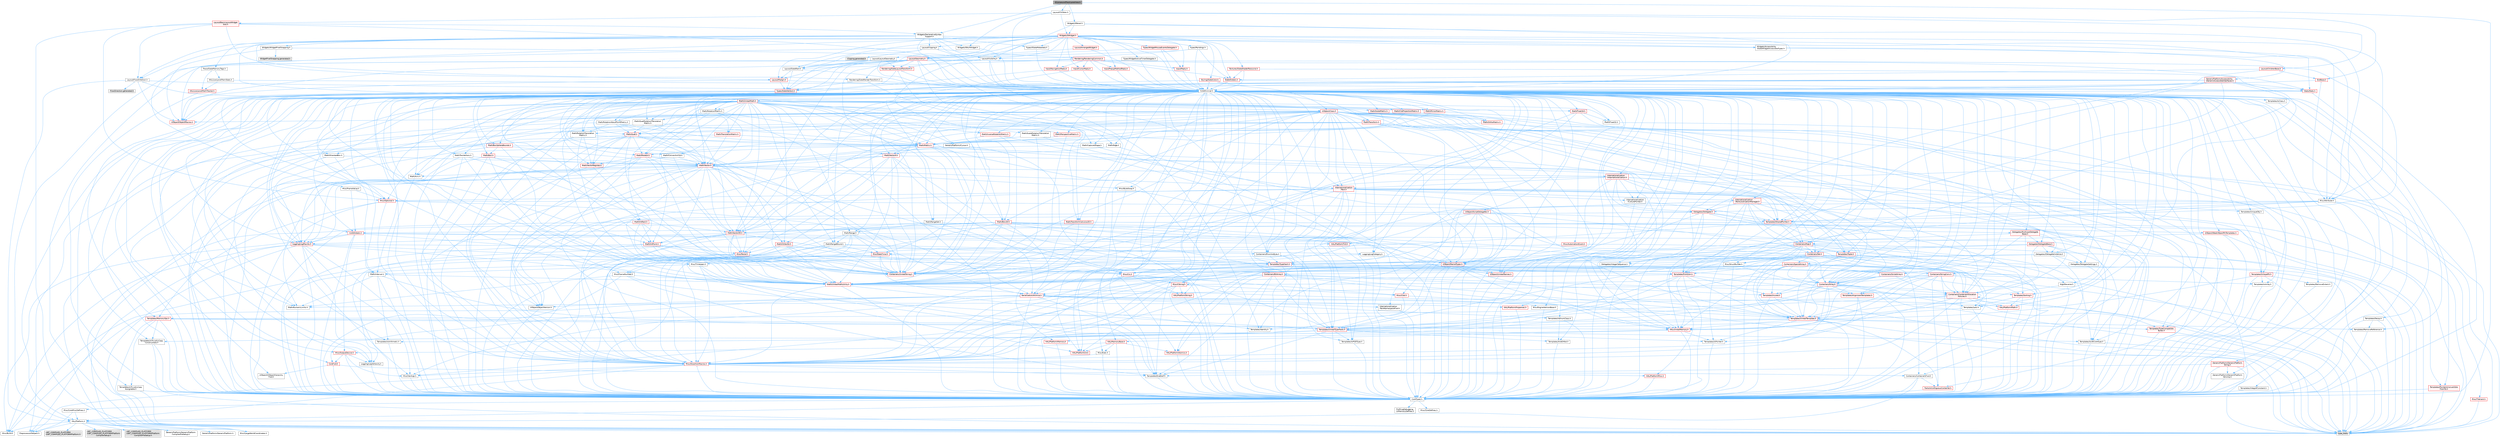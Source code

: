 digraph "SCompoundTrackLaneView.h"
{
 // INTERACTIVE_SVG=YES
 // LATEX_PDF_SIZE
  bgcolor="transparent";
  edge [fontname=Helvetica,fontsize=10,labelfontname=Helvetica,labelfontsize=10];
  node [fontname=Helvetica,fontsize=10,shape=box,height=0.2,width=0.4];
  Node1 [id="Node000001",label="SCompoundTrackLaneView.h",height=0.2,width=0.4,color="gray40", fillcolor="grey60", style="filled", fontcolor="black",tooltip=" "];
  Node1 -> Node2 [id="edge1_Node000001_Node000002",color="steelblue1",style="solid",tooltip=" "];
  Node2 [id="Node000002",label="CoreTypes.h",height=0.2,width=0.4,color="grey40", fillcolor="white", style="filled",URL="$dc/dec/CoreTypes_8h.html",tooltip=" "];
  Node2 -> Node3 [id="edge2_Node000002_Node000003",color="steelblue1",style="solid",tooltip=" "];
  Node3 [id="Node000003",label="HAL/Platform.h",height=0.2,width=0.4,color="grey40", fillcolor="white", style="filled",URL="$d9/dd0/Platform_8h.html",tooltip=" "];
  Node3 -> Node4 [id="edge3_Node000003_Node000004",color="steelblue1",style="solid",tooltip=" "];
  Node4 [id="Node000004",label="Misc/Build.h",height=0.2,width=0.4,color="grey40", fillcolor="white", style="filled",URL="$d3/dbb/Build_8h.html",tooltip=" "];
  Node3 -> Node5 [id="edge4_Node000003_Node000005",color="steelblue1",style="solid",tooltip=" "];
  Node5 [id="Node000005",label="Misc/LargeWorldCoordinates.h",height=0.2,width=0.4,color="grey40", fillcolor="white", style="filled",URL="$d2/dcb/LargeWorldCoordinates_8h.html",tooltip=" "];
  Node3 -> Node6 [id="edge5_Node000003_Node000006",color="steelblue1",style="solid",tooltip=" "];
  Node6 [id="Node000006",label="type_traits",height=0.2,width=0.4,color="grey60", fillcolor="#E0E0E0", style="filled",tooltip=" "];
  Node3 -> Node7 [id="edge6_Node000003_Node000007",color="steelblue1",style="solid",tooltip=" "];
  Node7 [id="Node000007",label="PreprocessorHelpers.h",height=0.2,width=0.4,color="grey40", fillcolor="white", style="filled",URL="$db/ddb/PreprocessorHelpers_8h.html",tooltip=" "];
  Node3 -> Node8 [id="edge7_Node000003_Node000008",color="steelblue1",style="solid",tooltip=" "];
  Node8 [id="Node000008",label="UBT_COMPILED_PLATFORM\l/UBT_COMPILED_PLATFORMPlatform\lCompilerPreSetup.h",height=0.2,width=0.4,color="grey60", fillcolor="#E0E0E0", style="filled",tooltip=" "];
  Node3 -> Node9 [id="edge8_Node000003_Node000009",color="steelblue1",style="solid",tooltip=" "];
  Node9 [id="Node000009",label="GenericPlatform/GenericPlatform\lCompilerPreSetup.h",height=0.2,width=0.4,color="grey40", fillcolor="white", style="filled",URL="$d9/dc8/GenericPlatformCompilerPreSetup_8h.html",tooltip=" "];
  Node3 -> Node10 [id="edge9_Node000003_Node000010",color="steelblue1",style="solid",tooltip=" "];
  Node10 [id="Node000010",label="GenericPlatform/GenericPlatform.h",height=0.2,width=0.4,color="grey40", fillcolor="white", style="filled",URL="$d6/d84/GenericPlatform_8h.html",tooltip=" "];
  Node3 -> Node11 [id="edge10_Node000003_Node000011",color="steelblue1",style="solid",tooltip=" "];
  Node11 [id="Node000011",label="UBT_COMPILED_PLATFORM\l/UBT_COMPILED_PLATFORMPlatform.h",height=0.2,width=0.4,color="grey60", fillcolor="#E0E0E0", style="filled",tooltip=" "];
  Node3 -> Node12 [id="edge11_Node000003_Node000012",color="steelblue1",style="solid",tooltip=" "];
  Node12 [id="Node000012",label="UBT_COMPILED_PLATFORM\l/UBT_COMPILED_PLATFORMPlatform\lCompilerSetup.h",height=0.2,width=0.4,color="grey60", fillcolor="#E0E0E0", style="filled",tooltip=" "];
  Node2 -> Node13 [id="edge12_Node000002_Node000013",color="steelblue1",style="solid",tooltip=" "];
  Node13 [id="Node000013",label="ProfilingDebugging\l/UMemoryDefines.h",height=0.2,width=0.4,color="grey40", fillcolor="white", style="filled",URL="$d2/da2/UMemoryDefines_8h.html",tooltip=" "];
  Node2 -> Node14 [id="edge13_Node000002_Node000014",color="steelblue1",style="solid",tooltip=" "];
  Node14 [id="Node000014",label="Misc/CoreMiscDefines.h",height=0.2,width=0.4,color="grey40", fillcolor="white", style="filled",URL="$da/d38/CoreMiscDefines_8h.html",tooltip=" "];
  Node14 -> Node3 [id="edge14_Node000014_Node000003",color="steelblue1",style="solid",tooltip=" "];
  Node14 -> Node7 [id="edge15_Node000014_Node000007",color="steelblue1",style="solid",tooltip=" "];
  Node2 -> Node15 [id="edge16_Node000002_Node000015",color="steelblue1",style="solid",tooltip=" "];
  Node15 [id="Node000015",label="Misc/CoreDefines.h",height=0.2,width=0.4,color="grey40", fillcolor="white", style="filled",URL="$d3/dd2/CoreDefines_8h.html",tooltip=" "];
  Node1 -> Node16 [id="edge17_Node000001_Node000016",color="steelblue1",style="solid",tooltip=" "];
  Node16 [id="Node000016",label="Widgets/DeclarativeSyntax\lSupport.h",height=0.2,width=0.4,color="grey40", fillcolor="white", style="filled",URL="$d9/d96/DeclarativeSyntaxSupport_8h.html",tooltip=" "];
  Node16 -> Node17 [id="edge18_Node000016_Node000017",color="steelblue1",style="solid",tooltip=" "];
  Node17 [id="Node000017",label="CoreMinimal.h",height=0.2,width=0.4,color="grey40", fillcolor="white", style="filled",URL="$d7/d67/CoreMinimal_8h.html",tooltip=" "];
  Node17 -> Node2 [id="edge19_Node000017_Node000002",color="steelblue1",style="solid",tooltip=" "];
  Node17 -> Node18 [id="edge20_Node000017_Node000018",color="steelblue1",style="solid",tooltip=" "];
  Node18 [id="Node000018",label="CoreFwd.h",height=0.2,width=0.4,color="red", fillcolor="#FFF0F0", style="filled",URL="$d1/d1e/CoreFwd_8h.html",tooltip=" "];
  Node18 -> Node2 [id="edge21_Node000018_Node000002",color="steelblue1",style="solid",tooltip=" "];
  Node18 -> Node19 [id="edge22_Node000018_Node000019",color="steelblue1",style="solid",tooltip=" "];
  Node19 [id="Node000019",label="Containers/ContainersFwd.h",height=0.2,width=0.4,color="grey40", fillcolor="white", style="filled",URL="$d4/d0a/ContainersFwd_8h.html",tooltip=" "];
  Node19 -> Node3 [id="edge23_Node000019_Node000003",color="steelblue1",style="solid",tooltip=" "];
  Node19 -> Node2 [id="edge24_Node000019_Node000002",color="steelblue1",style="solid",tooltip=" "];
  Node19 -> Node20 [id="edge25_Node000019_Node000020",color="steelblue1",style="solid",tooltip=" "];
  Node20 [id="Node000020",label="Traits/IsContiguousContainer.h",height=0.2,width=0.4,color="red", fillcolor="#FFF0F0", style="filled",URL="$d5/d3c/IsContiguousContainer_8h.html",tooltip=" "];
  Node20 -> Node2 [id="edge26_Node000020_Node000002",color="steelblue1",style="solid",tooltip=" "];
  Node18 -> Node24 [id="edge27_Node000018_Node000024",color="steelblue1",style="solid",tooltip=" "];
  Node24 [id="Node000024",label="UObject/UObjectHierarchy\lFwd.h",height=0.2,width=0.4,color="grey40", fillcolor="white", style="filled",URL="$d3/d13/UObjectHierarchyFwd_8h.html",tooltip=" "];
  Node17 -> Node24 [id="edge28_Node000017_Node000024",color="steelblue1",style="solid",tooltip=" "];
  Node17 -> Node19 [id="edge29_Node000017_Node000019",color="steelblue1",style="solid",tooltip=" "];
  Node17 -> Node25 [id="edge30_Node000017_Node000025",color="steelblue1",style="solid",tooltip=" "];
  Node25 [id="Node000025",label="Misc/VarArgs.h",height=0.2,width=0.4,color="grey40", fillcolor="white", style="filled",URL="$d5/d6f/VarArgs_8h.html",tooltip=" "];
  Node25 -> Node2 [id="edge31_Node000025_Node000002",color="steelblue1",style="solid",tooltip=" "];
  Node17 -> Node26 [id="edge32_Node000017_Node000026",color="steelblue1",style="solid",tooltip=" "];
  Node26 [id="Node000026",label="Logging/LogVerbosity.h",height=0.2,width=0.4,color="grey40", fillcolor="white", style="filled",URL="$d2/d8f/LogVerbosity_8h.html",tooltip=" "];
  Node26 -> Node2 [id="edge33_Node000026_Node000002",color="steelblue1",style="solid",tooltip=" "];
  Node17 -> Node27 [id="edge34_Node000017_Node000027",color="steelblue1",style="solid",tooltip=" "];
  Node27 [id="Node000027",label="Misc/OutputDevice.h",height=0.2,width=0.4,color="red", fillcolor="#FFF0F0", style="filled",URL="$d7/d32/OutputDevice_8h.html",tooltip=" "];
  Node27 -> Node18 [id="edge35_Node000027_Node000018",color="steelblue1",style="solid",tooltip=" "];
  Node27 -> Node2 [id="edge36_Node000027_Node000002",color="steelblue1",style="solid",tooltip=" "];
  Node27 -> Node26 [id="edge37_Node000027_Node000026",color="steelblue1",style="solid",tooltip=" "];
  Node27 -> Node25 [id="edge38_Node000027_Node000025",color="steelblue1",style="solid",tooltip=" "];
  Node17 -> Node33 [id="edge39_Node000017_Node000033",color="steelblue1",style="solid",tooltip=" "];
  Node33 [id="Node000033",label="HAL/PlatformCrt.h",height=0.2,width=0.4,color="red", fillcolor="#FFF0F0", style="filled",URL="$d8/d75/PlatformCrt_8h.html",tooltip=" "];
  Node17 -> Node43 [id="edge40_Node000017_Node000043",color="steelblue1",style="solid",tooltip=" "];
  Node43 [id="Node000043",label="HAL/PlatformMisc.h",height=0.2,width=0.4,color="red", fillcolor="#FFF0F0", style="filled",URL="$d0/df5/PlatformMisc_8h.html",tooltip=" "];
  Node43 -> Node2 [id="edge41_Node000043_Node000002",color="steelblue1",style="solid",tooltip=" "];
  Node17 -> Node62 [id="edge42_Node000017_Node000062",color="steelblue1",style="solid",tooltip=" "];
  Node62 [id="Node000062",label="Misc/AssertionMacros.h",height=0.2,width=0.4,color="red", fillcolor="#FFF0F0", style="filled",URL="$d0/dfa/AssertionMacros_8h.html",tooltip=" "];
  Node62 -> Node2 [id="edge43_Node000062_Node000002",color="steelblue1",style="solid",tooltip=" "];
  Node62 -> Node3 [id="edge44_Node000062_Node000003",color="steelblue1",style="solid",tooltip=" "];
  Node62 -> Node43 [id="edge45_Node000062_Node000043",color="steelblue1",style="solid",tooltip=" "];
  Node62 -> Node7 [id="edge46_Node000062_Node000007",color="steelblue1",style="solid",tooltip=" "];
  Node62 -> Node63 [id="edge47_Node000062_Node000063",color="steelblue1",style="solid",tooltip=" "];
  Node63 [id="Node000063",label="Templates/EnableIf.h",height=0.2,width=0.4,color="grey40", fillcolor="white", style="filled",URL="$d7/d60/EnableIf_8h.html",tooltip=" "];
  Node63 -> Node2 [id="edge48_Node000063_Node000002",color="steelblue1",style="solid",tooltip=" "];
  Node62 -> Node25 [id="edge49_Node000062_Node000025",color="steelblue1",style="solid",tooltip=" "];
  Node17 -> Node71 [id="edge50_Node000017_Node000071",color="steelblue1",style="solid",tooltip=" "];
  Node71 [id="Node000071",label="Templates/IsPointer.h",height=0.2,width=0.4,color="grey40", fillcolor="white", style="filled",URL="$d7/d05/IsPointer_8h.html",tooltip=" "];
  Node71 -> Node2 [id="edge51_Node000071_Node000002",color="steelblue1",style="solid",tooltip=" "];
  Node17 -> Node72 [id="edge52_Node000017_Node000072",color="steelblue1",style="solid",tooltip=" "];
  Node72 [id="Node000072",label="HAL/PlatformMemory.h",height=0.2,width=0.4,color="red", fillcolor="#FFF0F0", style="filled",URL="$de/d68/PlatformMemory_8h.html",tooltip=" "];
  Node72 -> Node2 [id="edge53_Node000072_Node000002",color="steelblue1",style="solid",tooltip=" "];
  Node17 -> Node55 [id="edge54_Node000017_Node000055",color="steelblue1",style="solid",tooltip=" "];
  Node55 [id="Node000055",label="HAL/PlatformAtomics.h",height=0.2,width=0.4,color="red", fillcolor="#FFF0F0", style="filled",URL="$d3/d36/PlatformAtomics_8h.html",tooltip=" "];
  Node55 -> Node2 [id="edge55_Node000055_Node000002",color="steelblue1",style="solid",tooltip=" "];
  Node17 -> Node77 [id="edge56_Node000017_Node000077",color="steelblue1",style="solid",tooltip=" "];
  Node77 [id="Node000077",label="Misc/Exec.h",height=0.2,width=0.4,color="grey40", fillcolor="white", style="filled",URL="$de/ddb/Exec_8h.html",tooltip=" "];
  Node77 -> Node2 [id="edge57_Node000077_Node000002",color="steelblue1",style="solid",tooltip=" "];
  Node77 -> Node62 [id="edge58_Node000077_Node000062",color="steelblue1",style="solid",tooltip=" "];
  Node17 -> Node78 [id="edge59_Node000017_Node000078",color="steelblue1",style="solid",tooltip=" "];
  Node78 [id="Node000078",label="HAL/MemoryBase.h",height=0.2,width=0.4,color="red", fillcolor="#FFF0F0", style="filled",URL="$d6/d9f/MemoryBase_8h.html",tooltip=" "];
  Node78 -> Node2 [id="edge60_Node000078_Node000002",color="steelblue1",style="solid",tooltip=" "];
  Node78 -> Node55 [id="edge61_Node000078_Node000055",color="steelblue1",style="solid",tooltip=" "];
  Node78 -> Node33 [id="edge62_Node000078_Node000033",color="steelblue1",style="solid",tooltip=" "];
  Node78 -> Node77 [id="edge63_Node000078_Node000077",color="steelblue1",style="solid",tooltip=" "];
  Node78 -> Node27 [id="edge64_Node000078_Node000027",color="steelblue1",style="solid",tooltip=" "];
  Node17 -> Node88 [id="edge65_Node000017_Node000088",color="steelblue1",style="solid",tooltip=" "];
  Node88 [id="Node000088",label="HAL/UnrealMemory.h",height=0.2,width=0.4,color="red", fillcolor="#FFF0F0", style="filled",URL="$d9/d96/UnrealMemory_8h.html",tooltip=" "];
  Node88 -> Node2 [id="edge66_Node000088_Node000002",color="steelblue1",style="solid",tooltip=" "];
  Node88 -> Node78 [id="edge67_Node000088_Node000078",color="steelblue1",style="solid",tooltip=" "];
  Node88 -> Node72 [id="edge68_Node000088_Node000072",color="steelblue1",style="solid",tooltip=" "];
  Node88 -> Node71 [id="edge69_Node000088_Node000071",color="steelblue1",style="solid",tooltip=" "];
  Node17 -> Node90 [id="edge70_Node000017_Node000090",color="steelblue1",style="solid",tooltip=" "];
  Node90 [id="Node000090",label="Templates/IsArithmetic.h",height=0.2,width=0.4,color="grey40", fillcolor="white", style="filled",URL="$d2/d5d/IsArithmetic_8h.html",tooltip=" "];
  Node90 -> Node2 [id="edge71_Node000090_Node000002",color="steelblue1",style="solid",tooltip=" "];
  Node17 -> Node84 [id="edge72_Node000017_Node000084",color="steelblue1",style="solid",tooltip=" "];
  Node84 [id="Node000084",label="Templates/AndOrNot.h",height=0.2,width=0.4,color="grey40", fillcolor="white", style="filled",URL="$db/d0a/AndOrNot_8h.html",tooltip=" "];
  Node84 -> Node2 [id="edge73_Node000084_Node000002",color="steelblue1",style="solid",tooltip=" "];
  Node17 -> Node91 [id="edge74_Node000017_Node000091",color="steelblue1",style="solid",tooltip=" "];
  Node91 [id="Node000091",label="Templates/IsPODType.h",height=0.2,width=0.4,color="grey40", fillcolor="white", style="filled",URL="$d7/db1/IsPODType_8h.html",tooltip=" "];
  Node91 -> Node2 [id="edge75_Node000091_Node000002",color="steelblue1",style="solid",tooltip=" "];
  Node17 -> Node92 [id="edge76_Node000017_Node000092",color="steelblue1",style="solid",tooltip=" "];
  Node92 [id="Node000092",label="Templates/IsUECoreType.h",height=0.2,width=0.4,color="grey40", fillcolor="white", style="filled",URL="$d1/db8/IsUECoreType_8h.html",tooltip=" "];
  Node92 -> Node2 [id="edge77_Node000092_Node000002",color="steelblue1",style="solid",tooltip=" "];
  Node92 -> Node6 [id="edge78_Node000092_Node000006",color="steelblue1",style="solid",tooltip=" "];
  Node17 -> Node85 [id="edge79_Node000017_Node000085",color="steelblue1",style="solid",tooltip=" "];
  Node85 [id="Node000085",label="Templates/IsTriviallyCopy\lConstructible.h",height=0.2,width=0.4,color="grey40", fillcolor="white", style="filled",URL="$d3/d78/IsTriviallyCopyConstructible_8h.html",tooltip=" "];
  Node85 -> Node2 [id="edge80_Node000085_Node000002",color="steelblue1",style="solid",tooltip=" "];
  Node85 -> Node6 [id="edge81_Node000085_Node000006",color="steelblue1",style="solid",tooltip=" "];
  Node17 -> Node93 [id="edge82_Node000017_Node000093",color="steelblue1",style="solid",tooltip=" "];
  Node93 [id="Node000093",label="Templates/UnrealTypeTraits.h",height=0.2,width=0.4,color="red", fillcolor="#FFF0F0", style="filled",URL="$d2/d2d/UnrealTypeTraits_8h.html",tooltip=" "];
  Node93 -> Node2 [id="edge83_Node000093_Node000002",color="steelblue1",style="solid",tooltip=" "];
  Node93 -> Node71 [id="edge84_Node000093_Node000071",color="steelblue1",style="solid",tooltip=" "];
  Node93 -> Node62 [id="edge85_Node000093_Node000062",color="steelblue1",style="solid",tooltip=" "];
  Node93 -> Node84 [id="edge86_Node000093_Node000084",color="steelblue1",style="solid",tooltip=" "];
  Node93 -> Node63 [id="edge87_Node000093_Node000063",color="steelblue1",style="solid",tooltip=" "];
  Node93 -> Node90 [id="edge88_Node000093_Node000090",color="steelblue1",style="solid",tooltip=" "];
  Node93 -> Node91 [id="edge89_Node000093_Node000091",color="steelblue1",style="solid",tooltip=" "];
  Node93 -> Node92 [id="edge90_Node000093_Node000092",color="steelblue1",style="solid",tooltip=" "];
  Node93 -> Node85 [id="edge91_Node000093_Node000085",color="steelblue1",style="solid",tooltip=" "];
  Node17 -> Node63 [id="edge92_Node000017_Node000063",color="steelblue1",style="solid",tooltip=" "];
  Node17 -> Node95 [id="edge93_Node000017_Node000095",color="steelblue1",style="solid",tooltip=" "];
  Node95 [id="Node000095",label="Templates/RemoveReference.h",height=0.2,width=0.4,color="grey40", fillcolor="white", style="filled",URL="$da/dbe/RemoveReference_8h.html",tooltip=" "];
  Node95 -> Node2 [id="edge94_Node000095_Node000002",color="steelblue1",style="solid",tooltip=" "];
  Node17 -> Node96 [id="edge95_Node000017_Node000096",color="steelblue1",style="solid",tooltip=" "];
  Node96 [id="Node000096",label="Templates/IntegralConstant.h",height=0.2,width=0.4,color="grey40", fillcolor="white", style="filled",URL="$db/d1b/IntegralConstant_8h.html",tooltip=" "];
  Node96 -> Node2 [id="edge96_Node000096_Node000002",color="steelblue1",style="solid",tooltip=" "];
  Node17 -> Node97 [id="edge97_Node000017_Node000097",color="steelblue1",style="solid",tooltip=" "];
  Node97 [id="Node000097",label="Templates/IsClass.h",height=0.2,width=0.4,color="grey40", fillcolor="white", style="filled",URL="$db/dcb/IsClass_8h.html",tooltip=" "];
  Node97 -> Node2 [id="edge98_Node000097_Node000002",color="steelblue1",style="solid",tooltip=" "];
  Node17 -> Node98 [id="edge99_Node000017_Node000098",color="steelblue1",style="solid",tooltip=" "];
  Node98 [id="Node000098",label="Templates/TypeCompatible\lBytes.h",height=0.2,width=0.4,color="red", fillcolor="#FFF0F0", style="filled",URL="$df/d0a/TypeCompatibleBytes_8h.html",tooltip=" "];
  Node98 -> Node2 [id="edge100_Node000098_Node000002",color="steelblue1",style="solid",tooltip=" "];
  Node98 -> Node6 [id="edge101_Node000098_Node000006",color="steelblue1",style="solid",tooltip=" "];
  Node17 -> Node20 [id="edge102_Node000017_Node000020",color="steelblue1",style="solid",tooltip=" "];
  Node17 -> Node99 [id="edge103_Node000017_Node000099",color="steelblue1",style="solid",tooltip=" "];
  Node99 [id="Node000099",label="Templates/UnrealTemplate.h",height=0.2,width=0.4,color="red", fillcolor="#FFF0F0", style="filled",URL="$d4/d24/UnrealTemplate_8h.html",tooltip=" "];
  Node99 -> Node2 [id="edge104_Node000099_Node000002",color="steelblue1",style="solid",tooltip=" "];
  Node99 -> Node71 [id="edge105_Node000099_Node000071",color="steelblue1",style="solid",tooltip=" "];
  Node99 -> Node88 [id="edge106_Node000099_Node000088",color="steelblue1",style="solid",tooltip=" "];
  Node99 -> Node93 [id="edge107_Node000099_Node000093",color="steelblue1",style="solid",tooltip=" "];
  Node99 -> Node95 [id="edge108_Node000099_Node000095",color="steelblue1",style="solid",tooltip=" "];
  Node99 -> Node98 [id="edge109_Node000099_Node000098",color="steelblue1",style="solid",tooltip=" "];
  Node99 -> Node66 [id="edge110_Node000099_Node000066",color="steelblue1",style="solid",tooltip=" "];
  Node66 [id="Node000066",label="Templates/Identity.h",height=0.2,width=0.4,color="grey40", fillcolor="white", style="filled",URL="$d0/dd5/Identity_8h.html",tooltip=" "];
  Node99 -> Node20 [id="edge111_Node000099_Node000020",color="steelblue1",style="solid",tooltip=" "];
  Node99 -> Node6 [id="edge112_Node000099_Node000006",color="steelblue1",style="solid",tooltip=" "];
  Node17 -> Node48 [id="edge113_Node000017_Node000048",color="steelblue1",style="solid",tooltip=" "];
  Node48 [id="Node000048",label="Math/NumericLimits.h",height=0.2,width=0.4,color="grey40", fillcolor="white", style="filled",URL="$df/d1b/NumericLimits_8h.html",tooltip=" "];
  Node48 -> Node2 [id="edge114_Node000048_Node000002",color="steelblue1",style="solid",tooltip=" "];
  Node17 -> Node103 [id="edge115_Node000017_Node000103",color="steelblue1",style="solid",tooltip=" "];
  Node103 [id="Node000103",label="HAL/PlatformMath.h",height=0.2,width=0.4,color="red", fillcolor="#FFF0F0", style="filled",URL="$dc/d53/PlatformMath_8h.html",tooltip=" "];
  Node103 -> Node2 [id="edge116_Node000103_Node000002",color="steelblue1",style="solid",tooltip=" "];
  Node17 -> Node86 [id="edge117_Node000017_Node000086",color="steelblue1",style="solid",tooltip=" "];
  Node86 [id="Node000086",label="Templates/IsTriviallyCopy\lAssignable.h",height=0.2,width=0.4,color="grey40", fillcolor="white", style="filled",URL="$d2/df2/IsTriviallyCopyAssignable_8h.html",tooltip=" "];
  Node86 -> Node2 [id="edge118_Node000086_Node000002",color="steelblue1",style="solid",tooltip=" "];
  Node86 -> Node6 [id="edge119_Node000086_Node000006",color="steelblue1",style="solid",tooltip=" "];
  Node17 -> Node111 [id="edge120_Node000017_Node000111",color="steelblue1",style="solid",tooltip=" "];
  Node111 [id="Node000111",label="Templates/MemoryOps.h",height=0.2,width=0.4,color="red", fillcolor="#FFF0F0", style="filled",URL="$db/dea/MemoryOps_8h.html",tooltip=" "];
  Node111 -> Node2 [id="edge121_Node000111_Node000002",color="steelblue1",style="solid",tooltip=" "];
  Node111 -> Node88 [id="edge122_Node000111_Node000088",color="steelblue1",style="solid",tooltip=" "];
  Node111 -> Node86 [id="edge123_Node000111_Node000086",color="steelblue1",style="solid",tooltip=" "];
  Node111 -> Node85 [id="edge124_Node000111_Node000085",color="steelblue1",style="solid",tooltip=" "];
  Node111 -> Node93 [id="edge125_Node000111_Node000093",color="steelblue1",style="solid",tooltip=" "];
  Node111 -> Node6 [id="edge126_Node000111_Node000006",color="steelblue1",style="solid",tooltip=" "];
  Node17 -> Node112 [id="edge127_Node000017_Node000112",color="steelblue1",style="solid",tooltip=" "];
  Node112 [id="Node000112",label="Containers/ContainerAllocation\lPolicies.h",height=0.2,width=0.4,color="red", fillcolor="#FFF0F0", style="filled",URL="$d7/dff/ContainerAllocationPolicies_8h.html",tooltip=" "];
  Node112 -> Node2 [id="edge128_Node000112_Node000002",color="steelblue1",style="solid",tooltip=" "];
  Node112 -> Node112 [id="edge129_Node000112_Node000112",color="steelblue1",style="solid",tooltip=" "];
  Node112 -> Node103 [id="edge130_Node000112_Node000103",color="steelblue1",style="solid",tooltip=" "];
  Node112 -> Node88 [id="edge131_Node000112_Node000088",color="steelblue1",style="solid",tooltip=" "];
  Node112 -> Node48 [id="edge132_Node000112_Node000048",color="steelblue1",style="solid",tooltip=" "];
  Node112 -> Node62 [id="edge133_Node000112_Node000062",color="steelblue1",style="solid",tooltip=" "];
  Node112 -> Node111 [id="edge134_Node000112_Node000111",color="steelblue1",style="solid",tooltip=" "];
  Node112 -> Node98 [id="edge135_Node000112_Node000098",color="steelblue1",style="solid",tooltip=" "];
  Node112 -> Node6 [id="edge136_Node000112_Node000006",color="steelblue1",style="solid",tooltip=" "];
  Node17 -> Node115 [id="edge137_Node000017_Node000115",color="steelblue1",style="solid",tooltip=" "];
  Node115 [id="Node000115",label="Templates/IsEnumClass.h",height=0.2,width=0.4,color="grey40", fillcolor="white", style="filled",URL="$d7/d15/IsEnumClass_8h.html",tooltip=" "];
  Node115 -> Node2 [id="edge138_Node000115_Node000002",color="steelblue1",style="solid",tooltip=" "];
  Node115 -> Node84 [id="edge139_Node000115_Node000084",color="steelblue1",style="solid",tooltip=" "];
  Node17 -> Node116 [id="edge140_Node000017_Node000116",color="steelblue1",style="solid",tooltip=" "];
  Node116 [id="Node000116",label="HAL/PlatformProperties.h",height=0.2,width=0.4,color="red", fillcolor="#FFF0F0", style="filled",URL="$d9/db0/PlatformProperties_8h.html",tooltip=" "];
  Node116 -> Node2 [id="edge141_Node000116_Node000002",color="steelblue1",style="solid",tooltip=" "];
  Node17 -> Node119 [id="edge142_Node000017_Node000119",color="steelblue1",style="solid",tooltip=" "];
  Node119 [id="Node000119",label="Misc/EngineVersionBase.h",height=0.2,width=0.4,color="grey40", fillcolor="white", style="filled",URL="$d5/d2b/EngineVersionBase_8h.html",tooltip=" "];
  Node119 -> Node2 [id="edge143_Node000119_Node000002",color="steelblue1",style="solid",tooltip=" "];
  Node17 -> Node120 [id="edge144_Node000017_Node000120",color="steelblue1",style="solid",tooltip=" "];
  Node120 [id="Node000120",label="Internationalization\l/TextNamespaceFwd.h",height=0.2,width=0.4,color="grey40", fillcolor="white", style="filled",URL="$d8/d97/TextNamespaceFwd_8h.html",tooltip=" "];
  Node120 -> Node2 [id="edge145_Node000120_Node000002",color="steelblue1",style="solid",tooltip=" "];
  Node17 -> Node121 [id="edge146_Node000017_Node000121",color="steelblue1",style="solid",tooltip=" "];
  Node121 [id="Node000121",label="Serialization/Archive.h",height=0.2,width=0.4,color="red", fillcolor="#FFF0F0", style="filled",URL="$d7/d3b/Archive_8h.html",tooltip=" "];
  Node121 -> Node18 [id="edge147_Node000121_Node000018",color="steelblue1",style="solid",tooltip=" "];
  Node121 -> Node2 [id="edge148_Node000121_Node000002",color="steelblue1",style="solid",tooltip=" "];
  Node121 -> Node116 [id="edge149_Node000121_Node000116",color="steelblue1",style="solid",tooltip=" "];
  Node121 -> Node120 [id="edge150_Node000121_Node000120",color="steelblue1",style="solid",tooltip=" "];
  Node121 -> Node62 [id="edge151_Node000121_Node000062",color="steelblue1",style="solid",tooltip=" "];
  Node121 -> Node4 [id="edge152_Node000121_Node000004",color="steelblue1",style="solid",tooltip=" "];
  Node121 -> Node119 [id="edge153_Node000121_Node000119",color="steelblue1",style="solid",tooltip=" "];
  Node121 -> Node25 [id="edge154_Node000121_Node000025",color="steelblue1",style="solid",tooltip=" "];
  Node121 -> Node63 [id="edge155_Node000121_Node000063",color="steelblue1",style="solid",tooltip=" "];
  Node121 -> Node115 [id="edge156_Node000121_Node000115",color="steelblue1",style="solid",tooltip=" "];
  Node121 -> Node99 [id="edge157_Node000121_Node000099",color="steelblue1",style="solid",tooltip=" "];
  Node121 -> Node124 [id="edge158_Node000121_Node000124",color="steelblue1",style="solid",tooltip=" "];
  Node124 [id="Node000124",label="UObject/ObjectVersion.h",height=0.2,width=0.4,color="grey40", fillcolor="white", style="filled",URL="$da/d63/ObjectVersion_8h.html",tooltip=" "];
  Node124 -> Node2 [id="edge159_Node000124_Node000002",color="steelblue1",style="solid",tooltip=" "];
  Node17 -> Node125 [id="edge160_Node000017_Node000125",color="steelblue1",style="solid",tooltip=" "];
  Node125 [id="Node000125",label="Templates/Less.h",height=0.2,width=0.4,color="grey40", fillcolor="white", style="filled",URL="$de/dc8/Less_8h.html",tooltip=" "];
  Node125 -> Node2 [id="edge161_Node000125_Node000002",color="steelblue1",style="solid",tooltip=" "];
  Node125 -> Node99 [id="edge162_Node000125_Node000099",color="steelblue1",style="solid",tooltip=" "];
  Node17 -> Node126 [id="edge163_Node000017_Node000126",color="steelblue1",style="solid",tooltip=" "];
  Node126 [id="Node000126",label="Templates/Sorting.h",height=0.2,width=0.4,color="red", fillcolor="#FFF0F0", style="filled",URL="$d3/d9e/Sorting_8h.html",tooltip=" "];
  Node126 -> Node2 [id="edge164_Node000126_Node000002",color="steelblue1",style="solid",tooltip=" "];
  Node126 -> Node103 [id="edge165_Node000126_Node000103",color="steelblue1",style="solid",tooltip=" "];
  Node126 -> Node125 [id="edge166_Node000126_Node000125",color="steelblue1",style="solid",tooltip=" "];
  Node17 -> Node137 [id="edge167_Node000017_Node000137",color="steelblue1",style="solid",tooltip=" "];
  Node137 [id="Node000137",label="Misc/Char.h",height=0.2,width=0.4,color="red", fillcolor="#FFF0F0", style="filled",URL="$d0/d58/Char_8h.html",tooltip=" "];
  Node137 -> Node2 [id="edge168_Node000137_Node000002",color="steelblue1",style="solid",tooltip=" "];
  Node137 -> Node6 [id="edge169_Node000137_Node000006",color="steelblue1",style="solid",tooltip=" "];
  Node17 -> Node140 [id="edge170_Node000017_Node000140",color="steelblue1",style="solid",tooltip=" "];
  Node140 [id="Node000140",label="GenericPlatform/GenericPlatform\lStricmp.h",height=0.2,width=0.4,color="grey40", fillcolor="white", style="filled",URL="$d2/d86/GenericPlatformStricmp_8h.html",tooltip=" "];
  Node140 -> Node2 [id="edge171_Node000140_Node000002",color="steelblue1",style="solid",tooltip=" "];
  Node17 -> Node141 [id="edge172_Node000017_Node000141",color="steelblue1",style="solid",tooltip=" "];
  Node141 [id="Node000141",label="GenericPlatform/GenericPlatform\lString.h",height=0.2,width=0.4,color="red", fillcolor="#FFF0F0", style="filled",URL="$dd/d20/GenericPlatformString_8h.html",tooltip=" "];
  Node141 -> Node2 [id="edge173_Node000141_Node000002",color="steelblue1",style="solid",tooltip=" "];
  Node141 -> Node140 [id="edge174_Node000141_Node000140",color="steelblue1",style="solid",tooltip=" "];
  Node141 -> Node63 [id="edge175_Node000141_Node000063",color="steelblue1",style="solid",tooltip=" "];
  Node141 -> Node6 [id="edge176_Node000141_Node000006",color="steelblue1",style="solid",tooltip=" "];
  Node17 -> Node74 [id="edge177_Node000017_Node000074",color="steelblue1",style="solid",tooltip=" "];
  Node74 [id="Node000074",label="HAL/PlatformString.h",height=0.2,width=0.4,color="red", fillcolor="#FFF0F0", style="filled",URL="$db/db5/PlatformString_8h.html",tooltip=" "];
  Node74 -> Node2 [id="edge178_Node000074_Node000002",color="steelblue1",style="solid",tooltip=" "];
  Node17 -> Node144 [id="edge179_Node000017_Node000144",color="steelblue1",style="solid",tooltip=" "];
  Node144 [id="Node000144",label="Misc/CString.h",height=0.2,width=0.4,color="red", fillcolor="#FFF0F0", style="filled",URL="$d2/d49/CString_8h.html",tooltip=" "];
  Node144 -> Node2 [id="edge180_Node000144_Node000002",color="steelblue1",style="solid",tooltip=" "];
  Node144 -> Node33 [id="edge181_Node000144_Node000033",color="steelblue1",style="solid",tooltip=" "];
  Node144 -> Node74 [id="edge182_Node000144_Node000074",color="steelblue1",style="solid",tooltip=" "];
  Node144 -> Node62 [id="edge183_Node000144_Node000062",color="steelblue1",style="solid",tooltip=" "];
  Node144 -> Node137 [id="edge184_Node000144_Node000137",color="steelblue1",style="solid",tooltip=" "];
  Node144 -> Node25 [id="edge185_Node000144_Node000025",color="steelblue1",style="solid",tooltip=" "];
  Node17 -> Node145 [id="edge186_Node000017_Node000145",color="steelblue1",style="solid",tooltip=" "];
  Node145 [id="Node000145",label="Misc/Crc.h",height=0.2,width=0.4,color="red", fillcolor="#FFF0F0", style="filled",URL="$d4/dd2/Crc_8h.html",tooltip=" "];
  Node145 -> Node2 [id="edge187_Node000145_Node000002",color="steelblue1",style="solid",tooltip=" "];
  Node145 -> Node74 [id="edge188_Node000145_Node000074",color="steelblue1",style="solid",tooltip=" "];
  Node145 -> Node62 [id="edge189_Node000145_Node000062",color="steelblue1",style="solid",tooltip=" "];
  Node145 -> Node144 [id="edge190_Node000145_Node000144",color="steelblue1",style="solid",tooltip=" "];
  Node145 -> Node137 [id="edge191_Node000145_Node000137",color="steelblue1",style="solid",tooltip=" "];
  Node145 -> Node93 [id="edge192_Node000145_Node000093",color="steelblue1",style="solid",tooltip=" "];
  Node17 -> Node136 [id="edge193_Node000017_Node000136",color="steelblue1",style="solid",tooltip=" "];
  Node136 [id="Node000136",label="Math/UnrealMathUtility.h",height=0.2,width=0.4,color="red", fillcolor="#FFF0F0", style="filled",URL="$db/db8/UnrealMathUtility_8h.html",tooltip=" "];
  Node136 -> Node2 [id="edge194_Node000136_Node000002",color="steelblue1",style="solid",tooltip=" "];
  Node136 -> Node62 [id="edge195_Node000136_Node000062",color="steelblue1",style="solid",tooltip=" "];
  Node136 -> Node103 [id="edge196_Node000136_Node000103",color="steelblue1",style="solid",tooltip=" "];
  Node136 -> Node66 [id="edge197_Node000136_Node000066",color="steelblue1",style="solid",tooltip=" "];
  Node17 -> Node146 [id="edge198_Node000017_Node000146",color="steelblue1",style="solid",tooltip=" "];
  Node146 [id="Node000146",label="Containers/UnrealString.h",height=0.2,width=0.4,color="red", fillcolor="#FFF0F0", style="filled",URL="$d5/dba/UnrealString_8h.html",tooltip=" "];
  Node17 -> Node150 [id="edge199_Node000017_Node000150",color="steelblue1",style="solid",tooltip=" "];
  Node150 [id="Node000150",label="Containers/Array.h",height=0.2,width=0.4,color="red", fillcolor="#FFF0F0", style="filled",URL="$df/dd0/Array_8h.html",tooltip=" "];
  Node150 -> Node2 [id="edge200_Node000150_Node000002",color="steelblue1",style="solid",tooltip=" "];
  Node150 -> Node62 [id="edge201_Node000150_Node000062",color="steelblue1",style="solid",tooltip=" "];
  Node150 -> Node88 [id="edge202_Node000150_Node000088",color="steelblue1",style="solid",tooltip=" "];
  Node150 -> Node93 [id="edge203_Node000150_Node000093",color="steelblue1",style="solid",tooltip=" "];
  Node150 -> Node99 [id="edge204_Node000150_Node000099",color="steelblue1",style="solid",tooltip=" "];
  Node150 -> Node112 [id="edge205_Node000150_Node000112",color="steelblue1",style="solid",tooltip=" "];
  Node150 -> Node121 [id="edge206_Node000150_Node000121",color="steelblue1",style="solid",tooltip=" "];
  Node150 -> Node129 [id="edge207_Node000150_Node000129",color="steelblue1",style="solid",tooltip=" "];
  Node129 [id="Node000129",label="Templates/Invoke.h",height=0.2,width=0.4,color="red", fillcolor="#FFF0F0", style="filled",URL="$d7/deb/Invoke_8h.html",tooltip=" "];
  Node129 -> Node2 [id="edge208_Node000129_Node000002",color="steelblue1",style="solid",tooltip=" "];
  Node129 -> Node99 [id="edge209_Node000129_Node000099",color="steelblue1",style="solid",tooltip=" "];
  Node129 -> Node6 [id="edge210_Node000129_Node000006",color="steelblue1",style="solid",tooltip=" "];
  Node150 -> Node125 [id="edge211_Node000150_Node000125",color="steelblue1",style="solid",tooltip=" "];
  Node150 -> Node126 [id="edge212_Node000150_Node000126",color="steelblue1",style="solid",tooltip=" "];
  Node150 -> Node173 [id="edge213_Node000150_Node000173",color="steelblue1",style="solid",tooltip=" "];
  Node173 [id="Node000173",label="Templates/AlignmentTemplates.h",height=0.2,width=0.4,color="red", fillcolor="#FFF0F0", style="filled",URL="$dd/d32/AlignmentTemplates_8h.html",tooltip=" "];
  Node173 -> Node2 [id="edge214_Node000173_Node000002",color="steelblue1",style="solid",tooltip=" "];
  Node173 -> Node71 [id="edge215_Node000173_Node000071",color="steelblue1",style="solid",tooltip=" "];
  Node150 -> Node6 [id="edge216_Node000150_Node000006",color="steelblue1",style="solid",tooltip=" "];
  Node17 -> Node174 [id="edge217_Node000017_Node000174",color="steelblue1",style="solid",tooltip=" "];
  Node174 [id="Node000174",label="Misc/FrameNumber.h",height=0.2,width=0.4,color="grey40", fillcolor="white", style="filled",URL="$dd/dbd/FrameNumber_8h.html",tooltip=" "];
  Node174 -> Node2 [id="edge218_Node000174_Node000002",color="steelblue1",style="solid",tooltip=" "];
  Node174 -> Node48 [id="edge219_Node000174_Node000048",color="steelblue1",style="solid",tooltip=" "];
  Node174 -> Node136 [id="edge220_Node000174_Node000136",color="steelblue1",style="solid",tooltip=" "];
  Node174 -> Node63 [id="edge221_Node000174_Node000063",color="steelblue1",style="solid",tooltip=" "];
  Node174 -> Node93 [id="edge222_Node000174_Node000093",color="steelblue1",style="solid",tooltip=" "];
  Node17 -> Node175 [id="edge223_Node000017_Node000175",color="steelblue1",style="solid",tooltip=" "];
  Node175 [id="Node000175",label="Misc/Timespan.h",height=0.2,width=0.4,color="grey40", fillcolor="white", style="filled",URL="$da/dd9/Timespan_8h.html",tooltip=" "];
  Node175 -> Node2 [id="edge224_Node000175_Node000002",color="steelblue1",style="solid",tooltip=" "];
  Node175 -> Node176 [id="edge225_Node000175_Node000176",color="steelblue1",style="solid",tooltip=" "];
  Node176 [id="Node000176",label="Math/Interval.h",height=0.2,width=0.4,color="grey40", fillcolor="white", style="filled",URL="$d1/d55/Interval_8h.html",tooltip=" "];
  Node176 -> Node2 [id="edge226_Node000176_Node000002",color="steelblue1",style="solid",tooltip=" "];
  Node176 -> Node90 [id="edge227_Node000176_Node000090",color="steelblue1",style="solid",tooltip=" "];
  Node176 -> Node93 [id="edge228_Node000176_Node000093",color="steelblue1",style="solid",tooltip=" "];
  Node176 -> Node48 [id="edge229_Node000176_Node000048",color="steelblue1",style="solid",tooltip=" "];
  Node176 -> Node136 [id="edge230_Node000176_Node000136",color="steelblue1",style="solid",tooltip=" "];
  Node175 -> Node136 [id="edge231_Node000175_Node000136",color="steelblue1",style="solid",tooltip=" "];
  Node175 -> Node62 [id="edge232_Node000175_Node000062",color="steelblue1",style="solid",tooltip=" "];
  Node17 -> Node177 [id="edge233_Node000017_Node000177",color="steelblue1",style="solid",tooltip=" "];
  Node177 [id="Node000177",label="Containers/StringConv.h",height=0.2,width=0.4,color="red", fillcolor="#FFF0F0", style="filled",URL="$d3/ddf/StringConv_8h.html",tooltip=" "];
  Node177 -> Node2 [id="edge234_Node000177_Node000002",color="steelblue1",style="solid",tooltip=" "];
  Node177 -> Node62 [id="edge235_Node000177_Node000062",color="steelblue1",style="solid",tooltip=" "];
  Node177 -> Node112 [id="edge236_Node000177_Node000112",color="steelblue1",style="solid",tooltip=" "];
  Node177 -> Node150 [id="edge237_Node000177_Node000150",color="steelblue1",style="solid",tooltip=" "];
  Node177 -> Node144 [id="edge238_Node000177_Node000144",color="steelblue1",style="solid",tooltip=" "];
  Node177 -> Node178 [id="edge239_Node000177_Node000178",color="steelblue1",style="solid",tooltip=" "];
  Node178 [id="Node000178",label="Templates/IsArray.h",height=0.2,width=0.4,color="grey40", fillcolor="white", style="filled",URL="$d8/d8d/IsArray_8h.html",tooltip=" "];
  Node178 -> Node2 [id="edge240_Node000178_Node000002",color="steelblue1",style="solid",tooltip=" "];
  Node177 -> Node99 [id="edge241_Node000177_Node000099",color="steelblue1",style="solid",tooltip=" "];
  Node177 -> Node93 [id="edge242_Node000177_Node000093",color="steelblue1",style="solid",tooltip=" "];
  Node177 -> Node20 [id="edge243_Node000177_Node000020",color="steelblue1",style="solid",tooltip=" "];
  Node177 -> Node6 [id="edge244_Node000177_Node000006",color="steelblue1",style="solid",tooltip=" "];
  Node17 -> Node179 [id="edge245_Node000017_Node000179",color="steelblue1",style="solid",tooltip=" "];
  Node179 [id="Node000179",label="UObject/UnrealNames.h",height=0.2,width=0.4,color="red", fillcolor="#FFF0F0", style="filled",URL="$d8/db1/UnrealNames_8h.html",tooltip=" "];
  Node179 -> Node2 [id="edge246_Node000179_Node000002",color="steelblue1",style="solid",tooltip=" "];
  Node17 -> Node181 [id="edge247_Node000017_Node000181",color="steelblue1",style="solid",tooltip=" "];
  Node181 [id="Node000181",label="UObject/NameTypes.h",height=0.2,width=0.4,color="red", fillcolor="#FFF0F0", style="filled",URL="$d6/d35/NameTypes_8h.html",tooltip=" "];
  Node181 -> Node2 [id="edge248_Node000181_Node000002",color="steelblue1",style="solid",tooltip=" "];
  Node181 -> Node62 [id="edge249_Node000181_Node000062",color="steelblue1",style="solid",tooltip=" "];
  Node181 -> Node88 [id="edge250_Node000181_Node000088",color="steelblue1",style="solid",tooltip=" "];
  Node181 -> Node93 [id="edge251_Node000181_Node000093",color="steelblue1",style="solid",tooltip=" "];
  Node181 -> Node99 [id="edge252_Node000181_Node000099",color="steelblue1",style="solid",tooltip=" "];
  Node181 -> Node146 [id="edge253_Node000181_Node000146",color="steelblue1",style="solid",tooltip=" "];
  Node181 -> Node177 [id="edge254_Node000181_Node000177",color="steelblue1",style="solid",tooltip=" "];
  Node181 -> Node179 [id="edge255_Node000181_Node000179",color="steelblue1",style="solid",tooltip=" "];
  Node17 -> Node189 [id="edge256_Node000017_Node000189",color="steelblue1",style="solid",tooltip=" "];
  Node189 [id="Node000189",label="Misc/Parse.h",height=0.2,width=0.4,color="red", fillcolor="#FFF0F0", style="filled",URL="$dc/d71/Parse_8h.html",tooltip=" "];
  Node189 -> Node146 [id="edge257_Node000189_Node000146",color="steelblue1",style="solid",tooltip=" "];
  Node189 -> Node2 [id="edge258_Node000189_Node000002",color="steelblue1",style="solid",tooltip=" "];
  Node189 -> Node33 [id="edge259_Node000189_Node000033",color="steelblue1",style="solid",tooltip=" "];
  Node189 -> Node4 [id="edge260_Node000189_Node000004",color="steelblue1",style="solid",tooltip=" "];
  Node189 -> Node190 [id="edge261_Node000189_Node000190",color="steelblue1",style="solid",tooltip=" "];
  Node190 [id="Node000190",label="Templates/Function.h",height=0.2,width=0.4,color="red", fillcolor="#FFF0F0", style="filled",URL="$df/df5/Function_8h.html",tooltip=" "];
  Node190 -> Node2 [id="edge262_Node000190_Node000002",color="steelblue1",style="solid",tooltip=" "];
  Node190 -> Node62 [id="edge263_Node000190_Node000062",color="steelblue1",style="solid",tooltip=" "];
  Node190 -> Node88 [id="edge264_Node000190_Node000088",color="steelblue1",style="solid",tooltip=" "];
  Node190 -> Node93 [id="edge265_Node000190_Node000093",color="steelblue1",style="solid",tooltip=" "];
  Node190 -> Node129 [id="edge266_Node000190_Node000129",color="steelblue1",style="solid",tooltip=" "];
  Node190 -> Node99 [id="edge267_Node000190_Node000099",color="steelblue1",style="solid",tooltip=" "];
  Node190 -> Node136 [id="edge268_Node000190_Node000136",color="steelblue1",style="solid",tooltip=" "];
  Node190 -> Node6 [id="edge269_Node000190_Node000006",color="steelblue1",style="solid",tooltip=" "];
  Node17 -> Node173 [id="edge270_Node000017_Node000173",color="steelblue1",style="solid",tooltip=" "];
  Node17 -> Node192 [id="edge271_Node000017_Node000192",color="steelblue1",style="solid",tooltip=" "];
  Node192 [id="Node000192",label="Misc/StructBuilder.h",height=0.2,width=0.4,color="grey40", fillcolor="white", style="filled",URL="$d9/db3/StructBuilder_8h.html",tooltip=" "];
  Node192 -> Node2 [id="edge272_Node000192_Node000002",color="steelblue1",style="solid",tooltip=" "];
  Node192 -> Node136 [id="edge273_Node000192_Node000136",color="steelblue1",style="solid",tooltip=" "];
  Node192 -> Node173 [id="edge274_Node000192_Node000173",color="steelblue1",style="solid",tooltip=" "];
  Node17 -> Node105 [id="edge275_Node000017_Node000105",color="steelblue1",style="solid",tooltip=" "];
  Node105 [id="Node000105",label="Templates/Decay.h",height=0.2,width=0.4,color="grey40", fillcolor="white", style="filled",URL="$dd/d0f/Decay_8h.html",tooltip=" "];
  Node105 -> Node2 [id="edge276_Node000105_Node000002",color="steelblue1",style="solid",tooltip=" "];
  Node105 -> Node95 [id="edge277_Node000105_Node000095",color="steelblue1",style="solid",tooltip=" "];
  Node105 -> Node6 [id="edge278_Node000105_Node000006",color="steelblue1",style="solid",tooltip=" "];
  Node17 -> Node193 [id="edge279_Node000017_Node000193",color="steelblue1",style="solid",tooltip=" "];
  Node193 [id="Node000193",label="Templates/PointerIsConvertible\lFromTo.h",height=0.2,width=0.4,color="red", fillcolor="#FFF0F0", style="filled",URL="$d6/d65/PointerIsConvertibleFromTo_8h.html",tooltip=" "];
  Node193 -> Node2 [id="edge280_Node000193_Node000002",color="steelblue1",style="solid",tooltip=" "];
  Node193 -> Node6 [id="edge281_Node000193_Node000006",color="steelblue1",style="solid",tooltip=" "];
  Node17 -> Node129 [id="edge282_Node000017_Node000129",color="steelblue1",style="solid",tooltip=" "];
  Node17 -> Node190 [id="edge283_Node000017_Node000190",color="steelblue1",style="solid",tooltip=" "];
  Node17 -> Node162 [id="edge284_Node000017_Node000162",color="steelblue1",style="solid",tooltip=" "];
  Node162 [id="Node000162",label="Templates/TypeHash.h",height=0.2,width=0.4,color="red", fillcolor="#FFF0F0", style="filled",URL="$d1/d62/TypeHash_8h.html",tooltip=" "];
  Node162 -> Node2 [id="edge285_Node000162_Node000002",color="steelblue1",style="solid",tooltip=" "];
  Node162 -> Node145 [id="edge286_Node000162_Node000145",color="steelblue1",style="solid",tooltip=" "];
  Node162 -> Node6 [id="edge287_Node000162_Node000006",color="steelblue1",style="solid",tooltip=" "];
  Node17 -> Node194 [id="edge288_Node000017_Node000194",color="steelblue1",style="solid",tooltip=" "];
  Node194 [id="Node000194",label="Containers/ScriptArray.h",height=0.2,width=0.4,color="red", fillcolor="#FFF0F0", style="filled",URL="$dc/daf/ScriptArray_8h.html",tooltip=" "];
  Node194 -> Node2 [id="edge289_Node000194_Node000002",color="steelblue1",style="solid",tooltip=" "];
  Node194 -> Node62 [id="edge290_Node000194_Node000062",color="steelblue1",style="solid",tooltip=" "];
  Node194 -> Node88 [id="edge291_Node000194_Node000088",color="steelblue1",style="solid",tooltip=" "];
  Node194 -> Node112 [id="edge292_Node000194_Node000112",color="steelblue1",style="solid",tooltip=" "];
  Node194 -> Node150 [id="edge293_Node000194_Node000150",color="steelblue1",style="solid",tooltip=" "];
  Node17 -> Node195 [id="edge294_Node000017_Node000195",color="steelblue1",style="solid",tooltip=" "];
  Node195 [id="Node000195",label="Containers/BitArray.h",height=0.2,width=0.4,color="red", fillcolor="#FFF0F0", style="filled",URL="$d1/de4/BitArray_8h.html",tooltip=" "];
  Node195 -> Node112 [id="edge295_Node000195_Node000112",color="steelblue1",style="solid",tooltip=" "];
  Node195 -> Node2 [id="edge296_Node000195_Node000002",color="steelblue1",style="solid",tooltip=" "];
  Node195 -> Node55 [id="edge297_Node000195_Node000055",color="steelblue1",style="solid",tooltip=" "];
  Node195 -> Node88 [id="edge298_Node000195_Node000088",color="steelblue1",style="solid",tooltip=" "];
  Node195 -> Node136 [id="edge299_Node000195_Node000136",color="steelblue1",style="solid",tooltip=" "];
  Node195 -> Node62 [id="edge300_Node000195_Node000062",color="steelblue1",style="solid",tooltip=" "];
  Node195 -> Node121 [id="edge301_Node000195_Node000121",color="steelblue1",style="solid",tooltip=" "];
  Node195 -> Node63 [id="edge302_Node000195_Node000063",color="steelblue1",style="solid",tooltip=" "];
  Node195 -> Node129 [id="edge303_Node000195_Node000129",color="steelblue1",style="solid",tooltip=" "];
  Node195 -> Node99 [id="edge304_Node000195_Node000099",color="steelblue1",style="solid",tooltip=" "];
  Node195 -> Node93 [id="edge305_Node000195_Node000093",color="steelblue1",style="solid",tooltip=" "];
  Node17 -> Node196 [id="edge306_Node000017_Node000196",color="steelblue1",style="solid",tooltip=" "];
  Node196 [id="Node000196",label="Containers/SparseArray.h",height=0.2,width=0.4,color="red", fillcolor="#FFF0F0", style="filled",URL="$d5/dbf/SparseArray_8h.html",tooltip=" "];
  Node196 -> Node2 [id="edge307_Node000196_Node000002",color="steelblue1",style="solid",tooltip=" "];
  Node196 -> Node62 [id="edge308_Node000196_Node000062",color="steelblue1",style="solid",tooltip=" "];
  Node196 -> Node88 [id="edge309_Node000196_Node000088",color="steelblue1",style="solid",tooltip=" "];
  Node196 -> Node93 [id="edge310_Node000196_Node000093",color="steelblue1",style="solid",tooltip=" "];
  Node196 -> Node99 [id="edge311_Node000196_Node000099",color="steelblue1",style="solid",tooltip=" "];
  Node196 -> Node112 [id="edge312_Node000196_Node000112",color="steelblue1",style="solid",tooltip=" "];
  Node196 -> Node125 [id="edge313_Node000196_Node000125",color="steelblue1",style="solid",tooltip=" "];
  Node196 -> Node150 [id="edge314_Node000196_Node000150",color="steelblue1",style="solid",tooltip=" "];
  Node196 -> Node136 [id="edge315_Node000196_Node000136",color="steelblue1",style="solid",tooltip=" "];
  Node196 -> Node194 [id="edge316_Node000196_Node000194",color="steelblue1",style="solid",tooltip=" "];
  Node196 -> Node195 [id="edge317_Node000196_Node000195",color="steelblue1",style="solid",tooltip=" "];
  Node196 -> Node146 [id="edge318_Node000196_Node000146",color="steelblue1",style="solid",tooltip=" "];
  Node17 -> Node212 [id="edge319_Node000017_Node000212",color="steelblue1",style="solid",tooltip=" "];
  Node212 [id="Node000212",label="Containers/Set.h",height=0.2,width=0.4,color="red", fillcolor="#FFF0F0", style="filled",URL="$d4/d45/Set_8h.html",tooltip=" "];
  Node212 -> Node112 [id="edge320_Node000212_Node000112",color="steelblue1",style="solid",tooltip=" "];
  Node212 -> Node196 [id="edge321_Node000212_Node000196",color="steelblue1",style="solid",tooltip=" "];
  Node212 -> Node19 [id="edge322_Node000212_Node000019",color="steelblue1",style="solid",tooltip=" "];
  Node212 -> Node136 [id="edge323_Node000212_Node000136",color="steelblue1",style="solid",tooltip=" "];
  Node212 -> Node62 [id="edge324_Node000212_Node000062",color="steelblue1",style="solid",tooltip=" "];
  Node212 -> Node192 [id="edge325_Node000212_Node000192",color="steelblue1",style="solid",tooltip=" "];
  Node212 -> Node190 [id="edge326_Node000212_Node000190",color="steelblue1",style="solid",tooltip=" "];
  Node212 -> Node126 [id="edge327_Node000212_Node000126",color="steelblue1",style="solid",tooltip=" "];
  Node212 -> Node162 [id="edge328_Node000212_Node000162",color="steelblue1",style="solid",tooltip=" "];
  Node212 -> Node99 [id="edge329_Node000212_Node000099",color="steelblue1",style="solid",tooltip=" "];
  Node212 -> Node6 [id="edge330_Node000212_Node000006",color="steelblue1",style="solid",tooltip=" "];
  Node17 -> Node215 [id="edge331_Node000017_Node000215",color="steelblue1",style="solid",tooltip=" "];
  Node215 [id="Node000215",label="Algo/Reverse.h",height=0.2,width=0.4,color="grey40", fillcolor="white", style="filled",URL="$d5/d93/Reverse_8h.html",tooltip=" "];
  Node215 -> Node2 [id="edge332_Node000215_Node000002",color="steelblue1",style="solid",tooltip=" "];
  Node215 -> Node99 [id="edge333_Node000215_Node000099",color="steelblue1",style="solid",tooltip=" "];
  Node17 -> Node216 [id="edge334_Node000017_Node000216",color="steelblue1",style="solid",tooltip=" "];
  Node216 [id="Node000216",label="Containers/Map.h",height=0.2,width=0.4,color="red", fillcolor="#FFF0F0", style="filled",URL="$df/d79/Map_8h.html",tooltip=" "];
  Node216 -> Node2 [id="edge335_Node000216_Node000002",color="steelblue1",style="solid",tooltip=" "];
  Node216 -> Node215 [id="edge336_Node000216_Node000215",color="steelblue1",style="solid",tooltip=" "];
  Node216 -> Node212 [id="edge337_Node000216_Node000212",color="steelblue1",style="solid",tooltip=" "];
  Node216 -> Node146 [id="edge338_Node000216_Node000146",color="steelblue1",style="solid",tooltip=" "];
  Node216 -> Node62 [id="edge339_Node000216_Node000062",color="steelblue1",style="solid",tooltip=" "];
  Node216 -> Node192 [id="edge340_Node000216_Node000192",color="steelblue1",style="solid",tooltip=" "];
  Node216 -> Node190 [id="edge341_Node000216_Node000190",color="steelblue1",style="solid",tooltip=" "];
  Node216 -> Node126 [id="edge342_Node000216_Node000126",color="steelblue1",style="solid",tooltip=" "];
  Node216 -> Node217 [id="edge343_Node000216_Node000217",color="steelblue1",style="solid",tooltip=" "];
  Node217 [id="Node000217",label="Templates/Tuple.h",height=0.2,width=0.4,color="red", fillcolor="#FFF0F0", style="filled",URL="$d2/d4f/Tuple_8h.html",tooltip=" "];
  Node217 -> Node2 [id="edge344_Node000217_Node000002",color="steelblue1",style="solid",tooltip=" "];
  Node217 -> Node99 [id="edge345_Node000217_Node000099",color="steelblue1",style="solid",tooltip=" "];
  Node217 -> Node218 [id="edge346_Node000217_Node000218",color="steelblue1",style="solid",tooltip=" "];
  Node218 [id="Node000218",label="Delegates/IntegerSequence.h",height=0.2,width=0.4,color="grey40", fillcolor="white", style="filled",URL="$d2/dcc/IntegerSequence_8h.html",tooltip=" "];
  Node218 -> Node2 [id="edge347_Node000218_Node000002",color="steelblue1",style="solid",tooltip=" "];
  Node217 -> Node129 [id="edge348_Node000217_Node000129",color="steelblue1",style="solid",tooltip=" "];
  Node217 -> Node162 [id="edge349_Node000217_Node000162",color="steelblue1",style="solid",tooltip=" "];
  Node217 -> Node6 [id="edge350_Node000217_Node000006",color="steelblue1",style="solid",tooltip=" "];
  Node216 -> Node99 [id="edge351_Node000216_Node000099",color="steelblue1",style="solid",tooltip=" "];
  Node216 -> Node93 [id="edge352_Node000216_Node000093",color="steelblue1",style="solid",tooltip=" "];
  Node216 -> Node6 [id="edge353_Node000216_Node000006",color="steelblue1",style="solid",tooltip=" "];
  Node17 -> Node220 [id="edge354_Node000017_Node000220",color="steelblue1",style="solid",tooltip=" "];
  Node220 [id="Node000220",label="Math/IntPoint.h",height=0.2,width=0.4,color="red", fillcolor="#FFF0F0", style="filled",URL="$d3/df7/IntPoint_8h.html",tooltip=" "];
  Node220 -> Node2 [id="edge355_Node000220_Node000002",color="steelblue1",style="solid",tooltip=" "];
  Node220 -> Node62 [id="edge356_Node000220_Node000062",color="steelblue1",style="solid",tooltip=" "];
  Node220 -> Node189 [id="edge357_Node000220_Node000189",color="steelblue1",style="solid",tooltip=" "];
  Node220 -> Node136 [id="edge358_Node000220_Node000136",color="steelblue1",style="solid",tooltip=" "];
  Node220 -> Node146 [id="edge359_Node000220_Node000146",color="steelblue1",style="solid",tooltip=" "];
  Node220 -> Node162 [id="edge360_Node000220_Node000162",color="steelblue1",style="solid",tooltip=" "];
  Node17 -> Node222 [id="edge361_Node000017_Node000222",color="steelblue1",style="solid",tooltip=" "];
  Node222 [id="Node000222",label="Math/IntVector.h",height=0.2,width=0.4,color="red", fillcolor="#FFF0F0", style="filled",URL="$d7/d44/IntVector_8h.html",tooltip=" "];
  Node222 -> Node2 [id="edge362_Node000222_Node000002",color="steelblue1",style="solid",tooltip=" "];
  Node222 -> Node145 [id="edge363_Node000222_Node000145",color="steelblue1",style="solid",tooltip=" "];
  Node222 -> Node189 [id="edge364_Node000222_Node000189",color="steelblue1",style="solid",tooltip=" "];
  Node222 -> Node136 [id="edge365_Node000222_Node000136",color="steelblue1",style="solid",tooltip=" "];
  Node222 -> Node146 [id="edge366_Node000222_Node000146",color="steelblue1",style="solid",tooltip=" "];
  Node17 -> Node223 [id="edge367_Node000017_Node000223",color="steelblue1",style="solid",tooltip=" "];
  Node223 [id="Node000223",label="Logging/LogCategory.h",height=0.2,width=0.4,color="grey40", fillcolor="white", style="filled",URL="$d9/d36/LogCategory_8h.html",tooltip=" "];
  Node223 -> Node2 [id="edge368_Node000223_Node000002",color="steelblue1",style="solid",tooltip=" "];
  Node223 -> Node26 [id="edge369_Node000223_Node000026",color="steelblue1",style="solid",tooltip=" "];
  Node223 -> Node181 [id="edge370_Node000223_Node000181",color="steelblue1",style="solid",tooltip=" "];
  Node17 -> Node224 [id="edge371_Node000017_Node000224",color="steelblue1",style="solid",tooltip=" "];
  Node224 [id="Node000224",label="Logging/LogMacros.h",height=0.2,width=0.4,color="red", fillcolor="#FFF0F0", style="filled",URL="$d0/d16/LogMacros_8h.html",tooltip=" "];
  Node224 -> Node146 [id="edge372_Node000224_Node000146",color="steelblue1",style="solid",tooltip=" "];
  Node224 -> Node2 [id="edge373_Node000224_Node000002",color="steelblue1",style="solid",tooltip=" "];
  Node224 -> Node7 [id="edge374_Node000224_Node000007",color="steelblue1",style="solid",tooltip=" "];
  Node224 -> Node223 [id="edge375_Node000224_Node000223",color="steelblue1",style="solid",tooltip=" "];
  Node224 -> Node26 [id="edge376_Node000224_Node000026",color="steelblue1",style="solid",tooltip=" "];
  Node224 -> Node62 [id="edge377_Node000224_Node000062",color="steelblue1",style="solid",tooltip=" "];
  Node224 -> Node4 [id="edge378_Node000224_Node000004",color="steelblue1",style="solid",tooltip=" "];
  Node224 -> Node25 [id="edge379_Node000224_Node000025",color="steelblue1",style="solid",tooltip=" "];
  Node224 -> Node63 [id="edge380_Node000224_Node000063",color="steelblue1",style="solid",tooltip=" "];
  Node224 -> Node6 [id="edge381_Node000224_Node000006",color="steelblue1",style="solid",tooltip=" "];
  Node17 -> Node227 [id="edge382_Node000017_Node000227",color="steelblue1",style="solid",tooltip=" "];
  Node227 [id="Node000227",label="Math/Vector2D.h",height=0.2,width=0.4,color="red", fillcolor="#FFF0F0", style="filled",URL="$d3/db0/Vector2D_8h.html",tooltip=" "];
  Node227 -> Node2 [id="edge383_Node000227_Node000002",color="steelblue1",style="solid",tooltip=" "];
  Node227 -> Node62 [id="edge384_Node000227_Node000062",color="steelblue1",style="solid",tooltip=" "];
  Node227 -> Node145 [id="edge385_Node000227_Node000145",color="steelblue1",style="solid",tooltip=" "];
  Node227 -> Node136 [id="edge386_Node000227_Node000136",color="steelblue1",style="solid",tooltip=" "];
  Node227 -> Node146 [id="edge387_Node000227_Node000146",color="steelblue1",style="solid",tooltip=" "];
  Node227 -> Node189 [id="edge388_Node000227_Node000189",color="steelblue1",style="solid",tooltip=" "];
  Node227 -> Node220 [id="edge389_Node000227_Node000220",color="steelblue1",style="solid",tooltip=" "];
  Node227 -> Node224 [id="edge390_Node000227_Node000224",color="steelblue1",style="solid",tooltip=" "];
  Node227 -> Node6 [id="edge391_Node000227_Node000006",color="steelblue1",style="solid",tooltip=" "];
  Node17 -> Node231 [id="edge392_Node000017_Node000231",color="steelblue1",style="solid",tooltip=" "];
  Node231 [id="Node000231",label="Math/IntRect.h",height=0.2,width=0.4,color="red", fillcolor="#FFF0F0", style="filled",URL="$d7/d53/IntRect_8h.html",tooltip=" "];
  Node231 -> Node2 [id="edge393_Node000231_Node000002",color="steelblue1",style="solid",tooltip=" "];
  Node231 -> Node136 [id="edge394_Node000231_Node000136",color="steelblue1",style="solid",tooltip=" "];
  Node231 -> Node146 [id="edge395_Node000231_Node000146",color="steelblue1",style="solid",tooltip=" "];
  Node231 -> Node220 [id="edge396_Node000231_Node000220",color="steelblue1",style="solid",tooltip=" "];
  Node231 -> Node227 [id="edge397_Node000231_Node000227",color="steelblue1",style="solid",tooltip=" "];
  Node17 -> Node232 [id="edge398_Node000017_Node000232",color="steelblue1",style="solid",tooltip=" "];
  Node232 [id="Node000232",label="Misc/ByteSwap.h",height=0.2,width=0.4,color="grey40", fillcolor="white", style="filled",URL="$dc/dd7/ByteSwap_8h.html",tooltip=" "];
  Node232 -> Node2 [id="edge399_Node000232_Node000002",color="steelblue1",style="solid",tooltip=" "];
  Node232 -> Node33 [id="edge400_Node000232_Node000033",color="steelblue1",style="solid",tooltip=" "];
  Node17 -> Node161 [id="edge401_Node000017_Node000161",color="steelblue1",style="solid",tooltip=" "];
  Node161 [id="Node000161",label="Containers/EnumAsByte.h",height=0.2,width=0.4,color="grey40", fillcolor="white", style="filled",URL="$d6/d9a/EnumAsByte_8h.html",tooltip=" "];
  Node161 -> Node2 [id="edge402_Node000161_Node000002",color="steelblue1",style="solid",tooltip=" "];
  Node161 -> Node91 [id="edge403_Node000161_Node000091",color="steelblue1",style="solid",tooltip=" "];
  Node161 -> Node162 [id="edge404_Node000161_Node000162",color="steelblue1",style="solid",tooltip=" "];
  Node17 -> Node233 [id="edge405_Node000017_Node000233",color="steelblue1",style="solid",tooltip=" "];
  Node233 [id="Node000233",label="HAL/PlatformTLS.h",height=0.2,width=0.4,color="red", fillcolor="#FFF0F0", style="filled",URL="$d0/def/PlatformTLS_8h.html",tooltip=" "];
  Node233 -> Node2 [id="edge406_Node000233_Node000002",color="steelblue1",style="solid",tooltip=" "];
  Node17 -> Node236 [id="edge407_Node000017_Node000236",color="steelblue1",style="solid",tooltip=" "];
  Node236 [id="Node000236",label="CoreGlobals.h",height=0.2,width=0.4,color="red", fillcolor="#FFF0F0", style="filled",URL="$d5/d8c/CoreGlobals_8h.html",tooltip=" "];
  Node236 -> Node146 [id="edge408_Node000236_Node000146",color="steelblue1",style="solid",tooltip=" "];
  Node236 -> Node2 [id="edge409_Node000236_Node000002",color="steelblue1",style="solid",tooltip=" "];
  Node236 -> Node233 [id="edge410_Node000236_Node000233",color="steelblue1",style="solid",tooltip=" "];
  Node236 -> Node224 [id="edge411_Node000236_Node000224",color="steelblue1",style="solid",tooltip=" "];
  Node236 -> Node4 [id="edge412_Node000236_Node000004",color="steelblue1",style="solid",tooltip=" "];
  Node236 -> Node27 [id="edge413_Node000236_Node000027",color="steelblue1",style="solid",tooltip=" "];
  Node236 -> Node181 [id="edge414_Node000236_Node000181",color="steelblue1",style="solid",tooltip=" "];
  Node17 -> Node237 [id="edge415_Node000017_Node000237",color="steelblue1",style="solid",tooltip=" "];
  Node237 [id="Node000237",label="Templates/SharedPointer.h",height=0.2,width=0.4,color="red", fillcolor="#FFF0F0", style="filled",URL="$d2/d17/SharedPointer_8h.html",tooltip=" "];
  Node237 -> Node2 [id="edge416_Node000237_Node000002",color="steelblue1",style="solid",tooltip=" "];
  Node237 -> Node193 [id="edge417_Node000237_Node000193",color="steelblue1",style="solid",tooltip=" "];
  Node237 -> Node62 [id="edge418_Node000237_Node000062",color="steelblue1",style="solid",tooltip=" "];
  Node237 -> Node88 [id="edge419_Node000237_Node000088",color="steelblue1",style="solid",tooltip=" "];
  Node237 -> Node150 [id="edge420_Node000237_Node000150",color="steelblue1",style="solid",tooltip=" "];
  Node237 -> Node216 [id="edge421_Node000237_Node000216",color="steelblue1",style="solid",tooltip=" "];
  Node237 -> Node236 [id="edge422_Node000237_Node000236",color="steelblue1",style="solid",tooltip=" "];
  Node17 -> Node242 [id="edge423_Node000017_Node000242",color="steelblue1",style="solid",tooltip=" "];
  Node242 [id="Node000242",label="Internationalization\l/CulturePointer.h",height=0.2,width=0.4,color="grey40", fillcolor="white", style="filled",URL="$d6/dbe/CulturePointer_8h.html",tooltip=" "];
  Node242 -> Node2 [id="edge424_Node000242_Node000002",color="steelblue1",style="solid",tooltip=" "];
  Node242 -> Node237 [id="edge425_Node000242_Node000237",color="steelblue1",style="solid",tooltip=" "];
  Node17 -> Node243 [id="edge426_Node000017_Node000243",color="steelblue1",style="solid",tooltip=" "];
  Node243 [id="Node000243",label="UObject/WeakObjectPtrTemplates.h",height=0.2,width=0.4,color="red", fillcolor="#FFF0F0", style="filled",URL="$d8/d3b/WeakObjectPtrTemplates_8h.html",tooltip=" "];
  Node243 -> Node2 [id="edge427_Node000243_Node000002",color="steelblue1",style="solid",tooltip=" "];
  Node243 -> Node216 [id="edge428_Node000243_Node000216",color="steelblue1",style="solid",tooltip=" "];
  Node243 -> Node6 [id="edge429_Node000243_Node000006",color="steelblue1",style="solid",tooltip=" "];
  Node17 -> Node246 [id="edge430_Node000017_Node000246",color="steelblue1",style="solid",tooltip=" "];
  Node246 [id="Node000246",label="Delegates/DelegateSettings.h",height=0.2,width=0.4,color="grey40", fillcolor="white", style="filled",URL="$d0/d97/DelegateSettings_8h.html",tooltip=" "];
  Node246 -> Node2 [id="edge431_Node000246_Node000002",color="steelblue1",style="solid",tooltip=" "];
  Node17 -> Node247 [id="edge432_Node000017_Node000247",color="steelblue1",style="solid",tooltip=" "];
  Node247 [id="Node000247",label="Delegates/IDelegateInstance.h",height=0.2,width=0.4,color="grey40", fillcolor="white", style="filled",URL="$d2/d10/IDelegateInstance_8h.html",tooltip=" "];
  Node247 -> Node2 [id="edge433_Node000247_Node000002",color="steelblue1",style="solid",tooltip=" "];
  Node247 -> Node162 [id="edge434_Node000247_Node000162",color="steelblue1",style="solid",tooltip=" "];
  Node247 -> Node181 [id="edge435_Node000247_Node000181",color="steelblue1",style="solid",tooltip=" "];
  Node247 -> Node246 [id="edge436_Node000247_Node000246",color="steelblue1",style="solid",tooltip=" "];
  Node17 -> Node248 [id="edge437_Node000017_Node000248",color="steelblue1",style="solid",tooltip=" "];
  Node248 [id="Node000248",label="Delegates/DelegateBase.h",height=0.2,width=0.4,color="red", fillcolor="#FFF0F0", style="filled",URL="$da/d67/DelegateBase_8h.html",tooltip=" "];
  Node248 -> Node2 [id="edge438_Node000248_Node000002",color="steelblue1",style="solid",tooltip=" "];
  Node248 -> Node112 [id="edge439_Node000248_Node000112",color="steelblue1",style="solid",tooltip=" "];
  Node248 -> Node136 [id="edge440_Node000248_Node000136",color="steelblue1",style="solid",tooltip=" "];
  Node248 -> Node181 [id="edge441_Node000248_Node000181",color="steelblue1",style="solid",tooltip=" "];
  Node248 -> Node246 [id="edge442_Node000248_Node000246",color="steelblue1",style="solid",tooltip=" "];
  Node248 -> Node247 [id="edge443_Node000248_Node000247",color="steelblue1",style="solid",tooltip=" "];
  Node17 -> Node256 [id="edge444_Node000017_Node000256",color="steelblue1",style="solid",tooltip=" "];
  Node256 [id="Node000256",label="Delegates/MulticastDelegate\lBase.h",height=0.2,width=0.4,color="red", fillcolor="#FFF0F0", style="filled",URL="$db/d16/MulticastDelegateBase_8h.html",tooltip=" "];
  Node256 -> Node2 [id="edge445_Node000256_Node000002",color="steelblue1",style="solid",tooltip=" "];
  Node256 -> Node112 [id="edge446_Node000256_Node000112",color="steelblue1",style="solid",tooltip=" "];
  Node256 -> Node150 [id="edge447_Node000256_Node000150",color="steelblue1",style="solid",tooltip=" "];
  Node256 -> Node136 [id="edge448_Node000256_Node000136",color="steelblue1",style="solid",tooltip=" "];
  Node256 -> Node247 [id="edge449_Node000256_Node000247",color="steelblue1",style="solid",tooltip=" "];
  Node256 -> Node248 [id="edge450_Node000256_Node000248",color="steelblue1",style="solid",tooltip=" "];
  Node17 -> Node218 [id="edge451_Node000017_Node000218",color="steelblue1",style="solid",tooltip=" "];
  Node17 -> Node217 [id="edge452_Node000017_Node000217",color="steelblue1",style="solid",tooltip=" "];
  Node17 -> Node257 [id="edge453_Node000017_Node000257",color="steelblue1",style="solid",tooltip=" "];
  Node257 [id="Node000257",label="UObject/ScriptDelegates.h",height=0.2,width=0.4,color="red", fillcolor="#FFF0F0", style="filled",URL="$de/d81/ScriptDelegates_8h.html",tooltip=" "];
  Node257 -> Node150 [id="edge454_Node000257_Node000150",color="steelblue1",style="solid",tooltip=" "];
  Node257 -> Node112 [id="edge455_Node000257_Node000112",color="steelblue1",style="solid",tooltip=" "];
  Node257 -> Node146 [id="edge456_Node000257_Node000146",color="steelblue1",style="solid",tooltip=" "];
  Node257 -> Node62 [id="edge457_Node000257_Node000062",color="steelblue1",style="solid",tooltip=" "];
  Node257 -> Node237 [id="edge458_Node000257_Node000237",color="steelblue1",style="solid",tooltip=" "];
  Node257 -> Node162 [id="edge459_Node000257_Node000162",color="steelblue1",style="solid",tooltip=" "];
  Node257 -> Node93 [id="edge460_Node000257_Node000093",color="steelblue1",style="solid",tooltip=" "];
  Node257 -> Node181 [id="edge461_Node000257_Node000181",color="steelblue1",style="solid",tooltip=" "];
  Node17 -> Node259 [id="edge462_Node000017_Node000259",color="steelblue1",style="solid",tooltip=" "];
  Node259 [id="Node000259",label="Delegates/Delegate.h",height=0.2,width=0.4,color="red", fillcolor="#FFF0F0", style="filled",URL="$d4/d80/Delegate_8h.html",tooltip=" "];
  Node259 -> Node2 [id="edge463_Node000259_Node000002",color="steelblue1",style="solid",tooltip=" "];
  Node259 -> Node62 [id="edge464_Node000259_Node000062",color="steelblue1",style="solid",tooltip=" "];
  Node259 -> Node181 [id="edge465_Node000259_Node000181",color="steelblue1",style="solid",tooltip=" "];
  Node259 -> Node237 [id="edge466_Node000259_Node000237",color="steelblue1",style="solid",tooltip=" "];
  Node259 -> Node243 [id="edge467_Node000259_Node000243",color="steelblue1",style="solid",tooltip=" "];
  Node259 -> Node256 [id="edge468_Node000259_Node000256",color="steelblue1",style="solid",tooltip=" "];
  Node259 -> Node218 [id="edge469_Node000259_Node000218",color="steelblue1",style="solid",tooltip=" "];
  Node17 -> Node264 [id="edge470_Node000017_Node000264",color="steelblue1",style="solid",tooltip=" "];
  Node264 [id="Node000264",label="Internationalization\l/TextLocalizationManager.h",height=0.2,width=0.4,color="red", fillcolor="#FFF0F0", style="filled",URL="$d5/d2e/TextLocalizationManager_8h.html",tooltip=" "];
  Node264 -> Node150 [id="edge471_Node000264_Node000150",color="steelblue1",style="solid",tooltip=" "];
  Node264 -> Node112 [id="edge472_Node000264_Node000112",color="steelblue1",style="solid",tooltip=" "];
  Node264 -> Node216 [id="edge473_Node000264_Node000216",color="steelblue1",style="solid",tooltip=" "];
  Node264 -> Node212 [id="edge474_Node000264_Node000212",color="steelblue1",style="solid",tooltip=" "];
  Node264 -> Node146 [id="edge475_Node000264_Node000146",color="steelblue1",style="solid",tooltip=" "];
  Node264 -> Node2 [id="edge476_Node000264_Node000002",color="steelblue1",style="solid",tooltip=" "];
  Node264 -> Node259 [id="edge477_Node000264_Node000259",color="steelblue1",style="solid",tooltip=" "];
  Node264 -> Node145 [id="edge478_Node000264_Node000145",color="steelblue1",style="solid",tooltip=" "];
  Node264 -> Node190 [id="edge479_Node000264_Node000190",color="steelblue1",style="solid",tooltip=" "];
  Node264 -> Node237 [id="edge480_Node000264_Node000237",color="steelblue1",style="solid",tooltip=" "];
  Node17 -> Node205 [id="edge481_Node000017_Node000205",color="steelblue1",style="solid",tooltip=" "];
  Node205 [id="Node000205",label="Misc/Optional.h",height=0.2,width=0.4,color="red", fillcolor="#FFF0F0", style="filled",URL="$d2/dae/Optional_8h.html",tooltip=" "];
  Node205 -> Node2 [id="edge482_Node000205_Node000002",color="steelblue1",style="solid",tooltip=" "];
  Node205 -> Node62 [id="edge483_Node000205_Node000062",color="steelblue1",style="solid",tooltip=" "];
  Node205 -> Node111 [id="edge484_Node000205_Node000111",color="steelblue1",style="solid",tooltip=" "];
  Node205 -> Node99 [id="edge485_Node000205_Node000099",color="steelblue1",style="solid",tooltip=" "];
  Node205 -> Node121 [id="edge486_Node000205_Node000121",color="steelblue1",style="solid",tooltip=" "];
  Node17 -> Node178 [id="edge487_Node000017_Node000178",color="steelblue1",style="solid",tooltip=" "];
  Node17 -> Node210 [id="edge488_Node000017_Node000210",color="steelblue1",style="solid",tooltip=" "];
  Node210 [id="Node000210",label="Templates/RemoveExtent.h",height=0.2,width=0.4,color="grey40", fillcolor="white", style="filled",URL="$dc/de9/RemoveExtent_8h.html",tooltip=" "];
  Node210 -> Node2 [id="edge489_Node000210_Node000002",color="steelblue1",style="solid",tooltip=" "];
  Node17 -> Node209 [id="edge490_Node000017_Node000209",color="steelblue1",style="solid",tooltip=" "];
  Node209 [id="Node000209",label="Templates/UniquePtr.h",height=0.2,width=0.4,color="red", fillcolor="#FFF0F0", style="filled",URL="$de/d1a/UniquePtr_8h.html",tooltip=" "];
  Node209 -> Node2 [id="edge491_Node000209_Node000002",color="steelblue1",style="solid",tooltip=" "];
  Node209 -> Node99 [id="edge492_Node000209_Node000099",color="steelblue1",style="solid",tooltip=" "];
  Node209 -> Node178 [id="edge493_Node000209_Node000178",color="steelblue1",style="solid",tooltip=" "];
  Node209 -> Node210 [id="edge494_Node000209_Node000210",color="steelblue1",style="solid",tooltip=" "];
  Node209 -> Node6 [id="edge495_Node000209_Node000006",color="steelblue1",style="solid",tooltip=" "];
  Node17 -> Node271 [id="edge496_Node000017_Node000271",color="steelblue1",style="solid",tooltip=" "];
  Node271 [id="Node000271",label="Internationalization\l/Text.h",height=0.2,width=0.4,color="red", fillcolor="#FFF0F0", style="filled",URL="$d6/d35/Text_8h.html",tooltip=" "];
  Node271 -> Node2 [id="edge497_Node000271_Node000002",color="steelblue1",style="solid",tooltip=" "];
  Node271 -> Node55 [id="edge498_Node000271_Node000055",color="steelblue1",style="solid",tooltip=" "];
  Node271 -> Node62 [id="edge499_Node000271_Node000062",color="steelblue1",style="solid",tooltip=" "];
  Node271 -> Node93 [id="edge500_Node000271_Node000093",color="steelblue1",style="solid",tooltip=" "];
  Node271 -> Node150 [id="edge501_Node000271_Node000150",color="steelblue1",style="solid",tooltip=" "];
  Node271 -> Node146 [id="edge502_Node000271_Node000146",color="steelblue1",style="solid",tooltip=" "];
  Node271 -> Node161 [id="edge503_Node000271_Node000161",color="steelblue1",style="solid",tooltip=" "];
  Node271 -> Node237 [id="edge504_Node000271_Node000237",color="steelblue1",style="solid",tooltip=" "];
  Node271 -> Node242 [id="edge505_Node000271_Node000242",color="steelblue1",style="solid",tooltip=" "];
  Node271 -> Node264 [id="edge506_Node000271_Node000264",color="steelblue1",style="solid",tooltip=" "];
  Node271 -> Node205 [id="edge507_Node000271_Node000205",color="steelblue1",style="solid",tooltip=" "];
  Node271 -> Node209 [id="edge508_Node000271_Node000209",color="steelblue1",style="solid",tooltip=" "];
  Node271 -> Node6 [id="edge509_Node000271_Node000006",color="steelblue1",style="solid",tooltip=" "];
  Node17 -> Node208 [id="edge510_Node000017_Node000208",color="steelblue1",style="solid",tooltip=" "];
  Node208 [id="Node000208",label="Templates/UniqueObj.h",height=0.2,width=0.4,color="grey40", fillcolor="white", style="filled",URL="$da/d95/UniqueObj_8h.html",tooltip=" "];
  Node208 -> Node2 [id="edge511_Node000208_Node000002",color="steelblue1",style="solid",tooltip=" "];
  Node208 -> Node209 [id="edge512_Node000208_Node000209",color="steelblue1",style="solid",tooltip=" "];
  Node17 -> Node277 [id="edge513_Node000017_Node000277",color="steelblue1",style="solid",tooltip=" "];
  Node277 [id="Node000277",label="Internationalization\l/Internationalization.h",height=0.2,width=0.4,color="red", fillcolor="#FFF0F0", style="filled",URL="$da/de4/Internationalization_8h.html",tooltip=" "];
  Node277 -> Node150 [id="edge514_Node000277_Node000150",color="steelblue1",style="solid",tooltip=" "];
  Node277 -> Node146 [id="edge515_Node000277_Node000146",color="steelblue1",style="solid",tooltip=" "];
  Node277 -> Node2 [id="edge516_Node000277_Node000002",color="steelblue1",style="solid",tooltip=" "];
  Node277 -> Node259 [id="edge517_Node000277_Node000259",color="steelblue1",style="solid",tooltip=" "];
  Node277 -> Node242 [id="edge518_Node000277_Node000242",color="steelblue1",style="solid",tooltip=" "];
  Node277 -> Node271 [id="edge519_Node000277_Node000271",color="steelblue1",style="solid",tooltip=" "];
  Node277 -> Node237 [id="edge520_Node000277_Node000237",color="steelblue1",style="solid",tooltip=" "];
  Node277 -> Node217 [id="edge521_Node000277_Node000217",color="steelblue1",style="solid",tooltip=" "];
  Node277 -> Node208 [id="edge522_Node000277_Node000208",color="steelblue1",style="solid",tooltip=" "];
  Node277 -> Node181 [id="edge523_Node000277_Node000181",color="steelblue1",style="solid",tooltip=" "];
  Node17 -> Node278 [id="edge524_Node000017_Node000278",color="steelblue1",style="solid",tooltip=" "];
  Node278 [id="Node000278",label="Math/Vector.h",height=0.2,width=0.4,color="red", fillcolor="#FFF0F0", style="filled",URL="$d6/dbe/Vector_8h.html",tooltip=" "];
  Node278 -> Node2 [id="edge525_Node000278_Node000002",color="steelblue1",style="solid",tooltip=" "];
  Node278 -> Node62 [id="edge526_Node000278_Node000062",color="steelblue1",style="solid",tooltip=" "];
  Node278 -> Node48 [id="edge527_Node000278_Node000048",color="steelblue1",style="solid",tooltip=" "];
  Node278 -> Node145 [id="edge528_Node000278_Node000145",color="steelblue1",style="solid",tooltip=" "];
  Node278 -> Node136 [id="edge529_Node000278_Node000136",color="steelblue1",style="solid",tooltip=" "];
  Node278 -> Node146 [id="edge530_Node000278_Node000146",color="steelblue1",style="solid",tooltip=" "];
  Node278 -> Node189 [id="edge531_Node000278_Node000189",color="steelblue1",style="solid",tooltip=" "];
  Node278 -> Node220 [id="edge532_Node000278_Node000220",color="steelblue1",style="solid",tooltip=" "];
  Node278 -> Node224 [id="edge533_Node000278_Node000224",color="steelblue1",style="solid",tooltip=" "];
  Node278 -> Node227 [id="edge534_Node000278_Node000227",color="steelblue1",style="solid",tooltip=" "];
  Node278 -> Node232 [id="edge535_Node000278_Node000232",color="steelblue1",style="solid",tooltip=" "];
  Node278 -> Node271 [id="edge536_Node000278_Node000271",color="steelblue1",style="solid",tooltip=" "];
  Node278 -> Node277 [id="edge537_Node000278_Node000277",color="steelblue1",style="solid",tooltip=" "];
  Node278 -> Node222 [id="edge538_Node000278_Node000222",color="steelblue1",style="solid",tooltip=" "];
  Node278 -> Node281 [id="edge539_Node000278_Node000281",color="steelblue1",style="solid",tooltip=" "];
  Node281 [id="Node000281",label="Math/Axis.h",height=0.2,width=0.4,color="grey40", fillcolor="white", style="filled",URL="$dd/dbb/Axis_8h.html",tooltip=" "];
  Node281 -> Node2 [id="edge540_Node000281_Node000002",color="steelblue1",style="solid",tooltip=" "];
  Node278 -> Node124 [id="edge541_Node000278_Node000124",color="steelblue1",style="solid",tooltip=" "];
  Node278 -> Node6 [id="edge542_Node000278_Node000006",color="steelblue1",style="solid",tooltip=" "];
  Node17 -> Node282 [id="edge543_Node000017_Node000282",color="steelblue1",style="solid",tooltip=" "];
  Node282 [id="Node000282",label="Math/Vector4.h",height=0.2,width=0.4,color="red", fillcolor="#FFF0F0", style="filled",URL="$d7/d36/Vector4_8h.html",tooltip=" "];
  Node282 -> Node2 [id="edge544_Node000282_Node000002",color="steelblue1",style="solid",tooltip=" "];
  Node282 -> Node145 [id="edge545_Node000282_Node000145",color="steelblue1",style="solid",tooltip=" "];
  Node282 -> Node136 [id="edge546_Node000282_Node000136",color="steelblue1",style="solid",tooltip=" "];
  Node282 -> Node146 [id="edge547_Node000282_Node000146",color="steelblue1",style="solid",tooltip=" "];
  Node282 -> Node189 [id="edge548_Node000282_Node000189",color="steelblue1",style="solid",tooltip=" "];
  Node282 -> Node224 [id="edge549_Node000282_Node000224",color="steelblue1",style="solid",tooltip=" "];
  Node282 -> Node227 [id="edge550_Node000282_Node000227",color="steelblue1",style="solid",tooltip=" "];
  Node282 -> Node278 [id="edge551_Node000282_Node000278",color="steelblue1",style="solid",tooltip=" "];
  Node282 -> Node6 [id="edge552_Node000282_Node000006",color="steelblue1",style="solid",tooltip=" "];
  Node17 -> Node283 [id="edge553_Node000017_Node000283",color="steelblue1",style="solid",tooltip=" "];
  Node283 [id="Node000283",label="Math/VectorRegister.h",height=0.2,width=0.4,color="red", fillcolor="#FFF0F0", style="filled",URL="$da/d8b/VectorRegister_8h.html",tooltip=" "];
  Node283 -> Node2 [id="edge554_Node000283_Node000002",color="steelblue1",style="solid",tooltip=" "];
  Node283 -> Node136 [id="edge555_Node000283_Node000136",color="steelblue1",style="solid",tooltip=" "];
  Node17 -> Node288 [id="edge556_Node000017_Node000288",color="steelblue1",style="solid",tooltip=" "];
  Node288 [id="Node000288",label="Math/TwoVectors.h",height=0.2,width=0.4,color="grey40", fillcolor="white", style="filled",URL="$d4/db4/TwoVectors_8h.html",tooltip=" "];
  Node288 -> Node2 [id="edge557_Node000288_Node000002",color="steelblue1",style="solid",tooltip=" "];
  Node288 -> Node62 [id="edge558_Node000288_Node000062",color="steelblue1",style="solid",tooltip=" "];
  Node288 -> Node136 [id="edge559_Node000288_Node000136",color="steelblue1",style="solid",tooltip=" "];
  Node288 -> Node146 [id="edge560_Node000288_Node000146",color="steelblue1",style="solid",tooltip=" "];
  Node288 -> Node278 [id="edge561_Node000288_Node000278",color="steelblue1",style="solid",tooltip=" "];
  Node17 -> Node289 [id="edge562_Node000017_Node000289",color="steelblue1",style="solid",tooltip=" "];
  Node289 [id="Node000289",label="Math/Edge.h",height=0.2,width=0.4,color="grey40", fillcolor="white", style="filled",URL="$d5/de0/Edge_8h.html",tooltip=" "];
  Node289 -> Node2 [id="edge563_Node000289_Node000002",color="steelblue1",style="solid",tooltip=" "];
  Node289 -> Node278 [id="edge564_Node000289_Node000278",color="steelblue1",style="solid",tooltip=" "];
  Node17 -> Node124 [id="edge565_Node000017_Node000124",color="steelblue1",style="solid",tooltip=" "];
  Node17 -> Node290 [id="edge566_Node000017_Node000290",color="steelblue1",style="solid",tooltip=" "];
  Node290 [id="Node000290",label="Math/CapsuleShape.h",height=0.2,width=0.4,color="grey40", fillcolor="white", style="filled",URL="$d3/d36/CapsuleShape_8h.html",tooltip=" "];
  Node290 -> Node2 [id="edge567_Node000290_Node000002",color="steelblue1",style="solid",tooltip=" "];
  Node290 -> Node278 [id="edge568_Node000290_Node000278",color="steelblue1",style="solid",tooltip=" "];
  Node17 -> Node291 [id="edge569_Node000017_Node000291",color="steelblue1",style="solid",tooltip=" "];
  Node291 [id="Node000291",label="Math/Rotator.h",height=0.2,width=0.4,color="red", fillcolor="#FFF0F0", style="filled",URL="$d8/d3a/Rotator_8h.html",tooltip=" "];
  Node291 -> Node2 [id="edge570_Node000291_Node000002",color="steelblue1",style="solid",tooltip=" "];
  Node291 -> Node136 [id="edge571_Node000291_Node000136",color="steelblue1",style="solid",tooltip=" "];
  Node291 -> Node146 [id="edge572_Node000291_Node000146",color="steelblue1",style="solid",tooltip=" "];
  Node291 -> Node189 [id="edge573_Node000291_Node000189",color="steelblue1",style="solid",tooltip=" "];
  Node291 -> Node224 [id="edge574_Node000291_Node000224",color="steelblue1",style="solid",tooltip=" "];
  Node291 -> Node278 [id="edge575_Node000291_Node000278",color="steelblue1",style="solid",tooltip=" "];
  Node291 -> Node283 [id="edge576_Node000291_Node000283",color="steelblue1",style="solid",tooltip=" "];
  Node291 -> Node124 [id="edge577_Node000291_Node000124",color="steelblue1",style="solid",tooltip=" "];
  Node17 -> Node292 [id="edge578_Node000017_Node000292",color="steelblue1",style="solid",tooltip=" "];
  Node292 [id="Node000292",label="Misc/DateTime.h",height=0.2,width=0.4,color="red", fillcolor="#FFF0F0", style="filled",URL="$d1/de9/DateTime_8h.html",tooltip=" "];
  Node292 -> Node146 [id="edge579_Node000292_Node000146",color="steelblue1",style="solid",tooltip=" "];
  Node292 -> Node2 [id="edge580_Node000292_Node000002",color="steelblue1",style="solid",tooltip=" "];
  Node292 -> Node175 [id="edge581_Node000292_Node000175",color="steelblue1",style="solid",tooltip=" "];
  Node292 -> Node121 [id="edge582_Node000292_Node000121",color="steelblue1",style="solid",tooltip=" "];
  Node292 -> Node162 [id="edge583_Node000292_Node000162",color="steelblue1",style="solid",tooltip=" "];
  Node17 -> Node293 [id="edge584_Node000017_Node000293",color="steelblue1",style="solid",tooltip=" "];
  Node293 [id="Node000293",label="Math/RangeBound.h",height=0.2,width=0.4,color="grey40", fillcolor="white", style="filled",URL="$d7/dd8/RangeBound_8h.html",tooltip=" "];
  Node293 -> Node2 [id="edge585_Node000293_Node000002",color="steelblue1",style="solid",tooltip=" "];
  Node293 -> Node62 [id="edge586_Node000293_Node000062",color="steelblue1",style="solid",tooltip=" "];
  Node293 -> Node162 [id="edge587_Node000293_Node000162",color="steelblue1",style="solid",tooltip=" "];
  Node293 -> Node161 [id="edge588_Node000293_Node000161",color="steelblue1",style="solid",tooltip=" "];
  Node293 -> Node174 [id="edge589_Node000293_Node000174",color="steelblue1",style="solid",tooltip=" "];
  Node293 -> Node292 [id="edge590_Node000293_Node000292",color="steelblue1",style="solid",tooltip=" "];
  Node17 -> Node294 [id="edge591_Node000017_Node000294",color="steelblue1",style="solid",tooltip=" "];
  Node294 [id="Node000294",label="Misc/AutomationEvent.h",height=0.2,width=0.4,color="red", fillcolor="#FFF0F0", style="filled",URL="$d1/d26/AutomationEvent_8h.html",tooltip=" "];
  Node294 -> Node2 [id="edge592_Node000294_Node000002",color="steelblue1",style="solid",tooltip=" "];
  Node294 -> Node292 [id="edge593_Node000294_Node000292",color="steelblue1",style="solid",tooltip=" "];
  Node17 -> Node295 [id="edge594_Node000017_Node000295",color="steelblue1",style="solid",tooltip=" "];
  Node295 [id="Node000295",label="Math/Range.h",height=0.2,width=0.4,color="grey40", fillcolor="white", style="filled",URL="$d9/db6/Range_8h.html",tooltip=" "];
  Node295 -> Node2 [id="edge595_Node000295_Node000002",color="steelblue1",style="solid",tooltip=" "];
  Node295 -> Node150 [id="edge596_Node000295_Node000150",color="steelblue1",style="solid",tooltip=" "];
  Node295 -> Node62 [id="edge597_Node000295_Node000062",color="steelblue1",style="solid",tooltip=" "];
  Node295 -> Node292 [id="edge598_Node000295_Node000292",color="steelblue1",style="solid",tooltip=" "];
  Node295 -> Node293 [id="edge599_Node000295_Node000293",color="steelblue1",style="solid",tooltip=" "];
  Node295 -> Node174 [id="edge600_Node000295_Node000174",color="steelblue1",style="solid",tooltip=" "];
  Node295 -> Node121 [id="edge601_Node000295_Node000121",color="steelblue1",style="solid",tooltip=" "];
  Node17 -> Node296 [id="edge602_Node000017_Node000296",color="steelblue1",style="solid",tooltip=" "];
  Node296 [id="Node000296",label="Math/RangeSet.h",height=0.2,width=0.4,color="grey40", fillcolor="white", style="filled",URL="$dc/d21/RangeSet_8h.html",tooltip=" "];
  Node296 -> Node2 [id="edge603_Node000296_Node000002",color="steelblue1",style="solid",tooltip=" "];
  Node296 -> Node150 [id="edge604_Node000296_Node000150",color="steelblue1",style="solid",tooltip=" "];
  Node296 -> Node295 [id="edge605_Node000296_Node000295",color="steelblue1",style="solid",tooltip=" "];
  Node296 -> Node121 [id="edge606_Node000296_Node000121",color="steelblue1",style="solid",tooltip=" "];
  Node17 -> Node176 [id="edge607_Node000017_Node000176",color="steelblue1",style="solid",tooltip=" "];
  Node17 -> Node297 [id="edge608_Node000017_Node000297",color="steelblue1",style="solid",tooltip=" "];
  Node297 [id="Node000297",label="Math/Box.h",height=0.2,width=0.4,color="red", fillcolor="#FFF0F0", style="filled",URL="$de/d0f/Box_8h.html",tooltip=" "];
  Node297 -> Node2 [id="edge609_Node000297_Node000002",color="steelblue1",style="solid",tooltip=" "];
  Node297 -> Node62 [id="edge610_Node000297_Node000062",color="steelblue1",style="solid",tooltip=" "];
  Node297 -> Node136 [id="edge611_Node000297_Node000136",color="steelblue1",style="solid",tooltip=" "];
  Node297 -> Node146 [id="edge612_Node000297_Node000146",color="steelblue1",style="solid",tooltip=" "];
  Node297 -> Node278 [id="edge613_Node000297_Node000278",color="steelblue1",style="solid",tooltip=" "];
  Node17 -> Node307 [id="edge614_Node000017_Node000307",color="steelblue1",style="solid",tooltip=" "];
  Node307 [id="Node000307",label="Math/Box2D.h",height=0.2,width=0.4,color="red", fillcolor="#FFF0F0", style="filled",URL="$d3/d1c/Box2D_8h.html",tooltip=" "];
  Node307 -> Node150 [id="edge615_Node000307_Node000150",color="steelblue1",style="solid",tooltip=" "];
  Node307 -> Node146 [id="edge616_Node000307_Node000146",color="steelblue1",style="solid",tooltip=" "];
  Node307 -> Node2 [id="edge617_Node000307_Node000002",color="steelblue1",style="solid",tooltip=" "];
  Node307 -> Node136 [id="edge618_Node000307_Node000136",color="steelblue1",style="solid",tooltip=" "];
  Node307 -> Node227 [id="edge619_Node000307_Node000227",color="steelblue1",style="solid",tooltip=" "];
  Node307 -> Node62 [id="edge620_Node000307_Node000062",color="steelblue1",style="solid",tooltip=" "];
  Node307 -> Node5 [id="edge621_Node000307_Node000005",color="steelblue1",style="solid",tooltip=" "];
  Node307 -> Node121 [id="edge622_Node000307_Node000121",color="steelblue1",style="solid",tooltip=" "];
  Node307 -> Node92 [id="edge623_Node000307_Node000092",color="steelblue1",style="solid",tooltip=" "];
  Node307 -> Node93 [id="edge624_Node000307_Node000093",color="steelblue1",style="solid",tooltip=" "];
  Node307 -> Node181 [id="edge625_Node000307_Node000181",color="steelblue1",style="solid",tooltip=" "];
  Node307 -> Node179 [id="edge626_Node000307_Node000179",color="steelblue1",style="solid",tooltip=" "];
  Node17 -> Node308 [id="edge627_Node000017_Node000308",color="steelblue1",style="solid",tooltip=" "];
  Node308 [id="Node000308",label="Math/BoxSphereBounds.h",height=0.2,width=0.4,color="red", fillcolor="#FFF0F0", style="filled",URL="$d3/d0a/BoxSphereBounds_8h.html",tooltip=" "];
  Node308 -> Node2 [id="edge628_Node000308_Node000002",color="steelblue1",style="solid",tooltip=" "];
  Node308 -> Node136 [id="edge629_Node000308_Node000136",color="steelblue1",style="solid",tooltip=" "];
  Node308 -> Node146 [id="edge630_Node000308_Node000146",color="steelblue1",style="solid",tooltip=" "];
  Node308 -> Node224 [id="edge631_Node000308_Node000224",color="steelblue1",style="solid",tooltip=" "];
  Node308 -> Node278 [id="edge632_Node000308_Node000278",color="steelblue1",style="solid",tooltip=" "];
  Node308 -> Node297 [id="edge633_Node000308_Node000297",color="steelblue1",style="solid",tooltip=" "];
  Node17 -> Node309 [id="edge634_Node000017_Node000309",color="steelblue1",style="solid",tooltip=" "];
  Node309 [id="Node000309",label="Math/OrientedBox.h",height=0.2,width=0.4,color="grey40", fillcolor="white", style="filled",URL="$d6/db1/OrientedBox_8h.html",tooltip=" "];
  Node309 -> Node2 [id="edge635_Node000309_Node000002",color="steelblue1",style="solid",tooltip=" "];
  Node309 -> Node278 [id="edge636_Node000309_Node000278",color="steelblue1",style="solid",tooltip=" "];
  Node309 -> Node176 [id="edge637_Node000309_Node000176",color="steelblue1",style="solid",tooltip=" "];
  Node17 -> Node281 [id="edge638_Node000017_Node000281",color="steelblue1",style="solid",tooltip=" "];
  Node17 -> Node299 [id="edge639_Node000017_Node000299",color="steelblue1",style="solid",tooltip=" "];
  Node299 [id="Node000299",label="Math/Matrix.h",height=0.2,width=0.4,color="red", fillcolor="#FFF0F0", style="filled",URL="$d3/db1/Matrix_8h.html",tooltip=" "];
  Node299 -> Node2 [id="edge640_Node000299_Node000002",color="steelblue1",style="solid",tooltip=" "];
  Node299 -> Node88 [id="edge641_Node000299_Node000088",color="steelblue1",style="solid",tooltip=" "];
  Node299 -> Node136 [id="edge642_Node000299_Node000136",color="steelblue1",style="solid",tooltip=" "];
  Node299 -> Node146 [id="edge643_Node000299_Node000146",color="steelblue1",style="solid",tooltip=" "];
  Node299 -> Node278 [id="edge644_Node000299_Node000278",color="steelblue1",style="solid",tooltip=" "];
  Node299 -> Node282 [id="edge645_Node000299_Node000282",color="steelblue1",style="solid",tooltip=" "];
  Node299 -> Node291 [id="edge646_Node000299_Node000291",color="steelblue1",style="solid",tooltip=" "];
  Node299 -> Node281 [id="edge647_Node000299_Node000281",color="steelblue1",style="solid",tooltip=" "];
  Node299 -> Node124 [id="edge648_Node000299_Node000124",color="steelblue1",style="solid",tooltip=" "];
  Node299 -> Node6 [id="edge649_Node000299_Node000006",color="steelblue1",style="solid",tooltip=" "];
  Node17 -> Node310 [id="edge650_Node000017_Node000310",color="steelblue1",style="solid",tooltip=" "];
  Node310 [id="Node000310",label="Math/RotationTranslation\lMatrix.h",height=0.2,width=0.4,color="grey40", fillcolor="white", style="filled",URL="$d6/d6f/RotationTranslationMatrix_8h.html",tooltip=" "];
  Node310 -> Node2 [id="edge651_Node000310_Node000002",color="steelblue1",style="solid",tooltip=" "];
  Node310 -> Node136 [id="edge652_Node000310_Node000136",color="steelblue1",style="solid",tooltip=" "];
  Node310 -> Node283 [id="edge653_Node000310_Node000283",color="steelblue1",style="solid",tooltip=" "];
  Node310 -> Node299 [id="edge654_Node000310_Node000299",color="steelblue1",style="solid",tooltip=" "];
  Node17 -> Node311 [id="edge655_Node000017_Node000311",color="steelblue1",style="solid",tooltip=" "];
  Node311 [id="Node000311",label="Math/RotationAboutPointMatrix.h",height=0.2,width=0.4,color="grey40", fillcolor="white", style="filled",URL="$d9/d30/RotationAboutPointMatrix_8h.html",tooltip=" "];
  Node311 -> Node2 [id="edge656_Node000311_Node000002",color="steelblue1",style="solid",tooltip=" "];
  Node311 -> Node278 [id="edge657_Node000311_Node000278",color="steelblue1",style="solid",tooltip=" "];
  Node311 -> Node299 [id="edge658_Node000311_Node000299",color="steelblue1",style="solid",tooltip=" "];
  Node311 -> Node303 [id="edge659_Node000311_Node000303",color="steelblue1",style="solid",tooltip=" "];
  Node303 [id="Node000303",label="Math/Quat.h",height=0.2,width=0.4,color="red", fillcolor="#FFF0F0", style="filled",URL="$d9/de9/Quat_8h.html",tooltip=" "];
  Node303 -> Node2 [id="edge660_Node000303_Node000002",color="steelblue1",style="solid",tooltip=" "];
  Node303 -> Node62 [id="edge661_Node000303_Node000062",color="steelblue1",style="solid",tooltip=" "];
  Node303 -> Node136 [id="edge662_Node000303_Node000136",color="steelblue1",style="solid",tooltip=" "];
  Node303 -> Node146 [id="edge663_Node000303_Node000146",color="steelblue1",style="solid",tooltip=" "];
  Node303 -> Node224 [id="edge664_Node000303_Node000224",color="steelblue1",style="solid",tooltip=" "];
  Node303 -> Node278 [id="edge665_Node000303_Node000278",color="steelblue1",style="solid",tooltip=" "];
  Node303 -> Node283 [id="edge666_Node000303_Node000283",color="steelblue1",style="solid",tooltip=" "];
  Node303 -> Node291 [id="edge667_Node000303_Node000291",color="steelblue1",style="solid",tooltip=" "];
  Node303 -> Node299 [id="edge668_Node000303_Node000299",color="steelblue1",style="solid",tooltip=" "];
  Node303 -> Node124 [id="edge669_Node000303_Node000124",color="steelblue1",style="solid",tooltip=" "];
  Node311 -> Node310 [id="edge670_Node000311_Node000310",color="steelblue1",style="solid",tooltip=" "];
  Node17 -> Node312 [id="edge671_Node000017_Node000312",color="steelblue1",style="solid",tooltip=" "];
  Node312 [id="Node000312",label="Math/ScaleRotationTranslation\lMatrix.h",height=0.2,width=0.4,color="grey40", fillcolor="white", style="filled",URL="$db/dbe/ScaleRotationTranslationMatrix_8h.html",tooltip=" "];
  Node312 -> Node2 [id="edge672_Node000312_Node000002",color="steelblue1",style="solid",tooltip=" "];
  Node312 -> Node136 [id="edge673_Node000312_Node000136",color="steelblue1",style="solid",tooltip=" "];
  Node312 -> Node299 [id="edge674_Node000312_Node000299",color="steelblue1",style="solid",tooltip=" "];
  Node17 -> Node313 [id="edge675_Node000017_Node000313",color="steelblue1",style="solid",tooltip=" "];
  Node313 [id="Node000313",label="Math/RotationMatrix.h",height=0.2,width=0.4,color="grey40", fillcolor="white", style="filled",URL="$d9/d6a/RotationMatrix_8h.html",tooltip=" "];
  Node313 -> Node2 [id="edge676_Node000313_Node000002",color="steelblue1",style="solid",tooltip=" "];
  Node313 -> Node278 [id="edge677_Node000313_Node000278",color="steelblue1",style="solid",tooltip=" "];
  Node313 -> Node291 [id="edge678_Node000313_Node000291",color="steelblue1",style="solid",tooltip=" "];
  Node313 -> Node299 [id="edge679_Node000313_Node000299",color="steelblue1",style="solid",tooltip=" "];
  Node313 -> Node310 [id="edge680_Node000313_Node000310",color="steelblue1",style="solid",tooltip=" "];
  Node313 -> Node314 [id="edge681_Node000313_Node000314",color="steelblue1",style="solid",tooltip=" "];
  Node314 [id="Node000314",label="Math/QuatRotationTranslation\lMatrix.h",height=0.2,width=0.4,color="grey40", fillcolor="white", style="filled",URL="$df/d18/QuatRotationTranslationMatrix_8h.html",tooltip=" "];
  Node314 -> Node2 [id="edge682_Node000314_Node000002",color="steelblue1",style="solid",tooltip=" "];
  Node314 -> Node62 [id="edge683_Node000314_Node000062",color="steelblue1",style="solid",tooltip=" "];
  Node314 -> Node278 [id="edge684_Node000314_Node000278",color="steelblue1",style="solid",tooltip=" "];
  Node314 -> Node299 [id="edge685_Node000314_Node000299",color="steelblue1",style="solid",tooltip=" "];
  Node314 -> Node303 [id="edge686_Node000314_Node000303",color="steelblue1",style="solid",tooltip=" "];
  Node17 -> Node303 [id="edge687_Node000017_Node000303",color="steelblue1",style="solid",tooltip=" "];
  Node17 -> Node315 [id="edge688_Node000017_Node000315",color="steelblue1",style="solid",tooltip=" "];
  Node315 [id="Node000315",label="Math/PerspectiveMatrix.h",height=0.2,width=0.4,color="red", fillcolor="#FFF0F0", style="filled",URL="$d8/d26/PerspectiveMatrix_8h.html",tooltip=" "];
  Node315 -> Node2 [id="edge689_Node000315_Node000002",color="steelblue1",style="solid",tooltip=" "];
  Node315 -> Node136 [id="edge690_Node000315_Node000136",color="steelblue1",style="solid",tooltip=" "];
  Node315 -> Node299 [id="edge691_Node000315_Node000299",color="steelblue1",style="solid",tooltip=" "];
  Node17 -> Node316 [id="edge692_Node000017_Node000316",color="steelblue1",style="solid",tooltip=" "];
  Node316 [id="Node000316",label="Math/OrthoMatrix.h",height=0.2,width=0.4,color="red", fillcolor="#FFF0F0", style="filled",URL="$d4/d39/OrthoMatrix_8h.html",tooltip=" "];
  Node316 -> Node2 [id="edge693_Node000316_Node000002",color="steelblue1",style="solid",tooltip=" "];
  Node316 -> Node299 [id="edge694_Node000316_Node000299",color="steelblue1",style="solid",tooltip=" "];
  Node17 -> Node317 [id="edge695_Node000017_Node000317",color="steelblue1",style="solid",tooltip=" "];
  Node317 [id="Node000317",label="Math/TranslationMatrix.h",height=0.2,width=0.4,color="red", fillcolor="#FFF0F0", style="filled",URL="$d1/d34/TranslationMatrix_8h.html",tooltip=" "];
  Node317 -> Node2 [id="edge696_Node000317_Node000002",color="steelblue1",style="solid",tooltip=" "];
  Node317 -> Node278 [id="edge697_Node000317_Node000278",color="steelblue1",style="solid",tooltip=" "];
  Node317 -> Node299 [id="edge698_Node000317_Node000299",color="steelblue1",style="solid",tooltip=" "];
  Node17 -> Node314 [id="edge699_Node000017_Node000314",color="steelblue1",style="solid",tooltip=" "];
  Node17 -> Node318 [id="edge700_Node000017_Node000318",color="steelblue1",style="solid",tooltip=" "];
  Node318 [id="Node000318",label="Math/InverseRotationMatrix.h",height=0.2,width=0.4,color="red", fillcolor="#FFF0F0", style="filled",URL="$d9/db8/InverseRotationMatrix_8h.html",tooltip=" "];
  Node318 -> Node2 [id="edge701_Node000318_Node000002",color="steelblue1",style="solid",tooltip=" "];
  Node318 -> Node136 [id="edge702_Node000318_Node000136",color="steelblue1",style="solid",tooltip=" "];
  Node318 -> Node299 [id="edge703_Node000318_Node000299",color="steelblue1",style="solid",tooltip=" "];
  Node17 -> Node319 [id="edge704_Node000017_Node000319",color="steelblue1",style="solid",tooltip=" "];
  Node319 [id="Node000319",label="Math/ScaleMatrix.h",height=0.2,width=0.4,color="red", fillcolor="#FFF0F0", style="filled",URL="$d5/d4e/ScaleMatrix_8h.html",tooltip=" "];
  Node319 -> Node2 [id="edge705_Node000319_Node000002",color="steelblue1",style="solid",tooltip=" "];
  Node319 -> Node299 [id="edge706_Node000319_Node000299",color="steelblue1",style="solid",tooltip=" "];
  Node17 -> Node320 [id="edge707_Node000017_Node000320",color="steelblue1",style="solid",tooltip=" "];
  Node320 [id="Node000320",label="Math/MirrorMatrix.h",height=0.2,width=0.4,color="red", fillcolor="#FFF0F0", style="filled",URL="$d1/d9d/MirrorMatrix_8h.html",tooltip=" "];
  Node320 -> Node2 [id="edge708_Node000320_Node000002",color="steelblue1",style="solid",tooltip=" "];
  Node320 -> Node299 [id="edge709_Node000320_Node000299",color="steelblue1",style="solid",tooltip=" "];
  Node17 -> Node321 [id="edge710_Node000017_Node000321",color="steelblue1",style="solid",tooltip=" "];
  Node321 [id="Node000321",label="Math/ClipProjectionMatrix.h",height=0.2,width=0.4,color="red", fillcolor="#FFF0F0", style="filled",URL="$db/db6/ClipProjectionMatrix_8h.html",tooltip=" "];
  Node321 -> Node2 [id="edge711_Node000321_Node000002",color="steelblue1",style="solid",tooltip=" "];
  Node321 -> Node299 [id="edge712_Node000321_Node000299",color="steelblue1",style="solid",tooltip=" "];
  Node17 -> Node322 [id="edge713_Node000017_Node000322",color="steelblue1",style="solid",tooltip=" "];
  Node322 [id="Node000322",label="Math/Float32.h",height=0.2,width=0.4,color="grey40", fillcolor="white", style="filled",URL="$d4/d65/Float32_8h.html",tooltip=" "];
  Node322 -> Node2 [id="edge714_Node000322_Node000002",color="steelblue1",style="solid",tooltip=" "];
  Node17 -> Node323 [id="edge715_Node000017_Node000323",color="steelblue1",style="solid",tooltip=" "];
  Node323 [id="Node000323",label="Math/Float16.h",height=0.2,width=0.4,color="red", fillcolor="#FFF0F0", style="filled",URL="$d5/d5e/Float16_8h.html",tooltip=" "];
  Node323 -> Node2 [id="edge716_Node000323_Node000002",color="steelblue1",style="solid",tooltip=" "];
  Node323 -> Node121 [id="edge717_Node000323_Node000121",color="steelblue1",style="solid",tooltip=" "];
  Node323 -> Node136 [id="edge718_Node000323_Node000136",color="steelblue1",style="solid",tooltip=" "];
  Node323 -> Node322 [id="edge719_Node000323_Node000322",color="steelblue1",style="solid",tooltip=" "];
  Node17 -> Node302 [id="edge720_Node000017_Node000302",color="steelblue1",style="solid",tooltip=" "];
  Node302 [id="Node000302",label="Math/Transform.h",height=0.2,width=0.4,color="red", fillcolor="#FFF0F0", style="filled",URL="$de/d05/Math_2Transform_8h.html",tooltip=" "];
  Node302 -> Node2 [id="edge721_Node000302_Node000002",color="steelblue1",style="solid",tooltip=" "];
  Node302 -> Node7 [id="edge722_Node000302_Node000007",color="steelblue1",style="solid",tooltip=" "];
  Node302 -> Node303 [id="edge723_Node000302_Node000303",color="steelblue1",style="solid",tooltip=" "];
  Node302 -> Node5 [id="edge724_Node000302_Node000005",color="steelblue1",style="solid",tooltip=" "];
  Node302 -> Node92 [id="edge725_Node000302_Node000092",color="steelblue1",style="solid",tooltip=" "];
  Node302 -> Node181 [id="edge726_Node000302_Node000181",color="steelblue1",style="solid",tooltip=" "];
  Node302 -> Node179 [id="edge727_Node000302_Node000179",color="steelblue1",style="solid",tooltip=" "];
  Node17 -> Node324 [id="edge728_Node000017_Node000324",color="steelblue1",style="solid",tooltip=" "];
  Node324 [id="Node000324",label="Math/ConvexHull2d.h",height=0.2,width=0.4,color="grey40", fillcolor="white", style="filled",URL="$d1/de3/ConvexHull2d_8h.html",tooltip=" "];
  Node324 -> Node2 [id="edge729_Node000324_Node000002",color="steelblue1",style="solid",tooltip=" "];
  Node324 -> Node227 [id="edge730_Node000324_Node000227",color="steelblue1",style="solid",tooltip=" "];
  Node324 -> Node278 [id="edge731_Node000324_Node000278",color="steelblue1",style="solid",tooltip=" "];
  Node17 -> Node325 [id="edge732_Node000017_Node000325",color="steelblue1",style="solid",tooltip=" "];
  Node325 [id="Node000325",label="Math/UnrealMath.h",height=0.2,width=0.4,color="red", fillcolor="#FFF0F0", style="filled",URL="$d8/db2/UnrealMath_8h.html",tooltip=" "];
  Node325 -> Node281 [id="edge733_Node000325_Node000281",color="steelblue1",style="solid",tooltip=" "];
  Node325 -> Node297 [id="edge734_Node000325_Node000297",color="steelblue1",style="solid",tooltip=" "];
  Node325 -> Node307 [id="edge735_Node000325_Node000307",color="steelblue1",style="solid",tooltip=" "];
  Node325 -> Node308 [id="edge736_Node000325_Node000308",color="steelblue1",style="solid",tooltip=" "];
  Node325 -> Node290 [id="edge737_Node000325_Node000290",color="steelblue1",style="solid",tooltip=" "];
  Node325 -> Node321 [id="edge738_Node000325_Node000321",color="steelblue1",style="solid",tooltip=" "];
  Node325 -> Node324 [id="edge739_Node000325_Node000324",color="steelblue1",style="solid",tooltip=" "];
  Node325 -> Node289 [id="edge740_Node000325_Node000289",color="steelblue1",style="solid",tooltip=" "];
  Node325 -> Node323 [id="edge741_Node000325_Node000323",color="steelblue1",style="solid",tooltip=" "];
  Node325 -> Node322 [id="edge742_Node000325_Node000322",color="steelblue1",style="solid",tooltip=" "];
  Node325 -> Node220 [id="edge743_Node000325_Node000220",color="steelblue1",style="solid",tooltip=" "];
  Node325 -> Node231 [id="edge744_Node000325_Node000231",color="steelblue1",style="solid",tooltip=" "];
  Node325 -> Node222 [id="edge745_Node000325_Node000222",color="steelblue1",style="solid",tooltip=" "];
  Node325 -> Node176 [id="edge746_Node000325_Node000176",color="steelblue1",style="solid",tooltip=" "];
  Node325 -> Node318 [id="edge747_Node000325_Node000318",color="steelblue1",style="solid",tooltip=" "];
  Node325 -> Node299 [id="edge748_Node000325_Node000299",color="steelblue1",style="solid",tooltip=" "];
  Node325 -> Node320 [id="edge749_Node000325_Node000320",color="steelblue1",style="solid",tooltip=" "];
  Node325 -> Node48 [id="edge750_Node000325_Node000048",color="steelblue1",style="solid",tooltip=" "];
  Node325 -> Node309 [id="edge751_Node000325_Node000309",color="steelblue1",style="solid",tooltip=" "];
  Node325 -> Node316 [id="edge752_Node000325_Node000316",color="steelblue1",style="solid",tooltip=" "];
  Node325 -> Node315 [id="edge753_Node000325_Node000315",color="steelblue1",style="solid",tooltip=" "];
  Node325 -> Node303 [id="edge754_Node000325_Node000303",color="steelblue1",style="solid",tooltip=" "];
  Node325 -> Node314 [id="edge755_Node000325_Node000314",color="steelblue1",style="solid",tooltip=" "];
  Node325 -> Node295 [id="edge756_Node000325_Node000295",color="steelblue1",style="solid",tooltip=" "];
  Node325 -> Node293 [id="edge757_Node000325_Node000293",color="steelblue1",style="solid",tooltip=" "];
  Node325 -> Node296 [id="edge758_Node000325_Node000296",color="steelblue1",style="solid",tooltip=" "];
  Node325 -> Node311 [id="edge759_Node000325_Node000311",color="steelblue1",style="solid",tooltip=" "];
  Node325 -> Node313 [id="edge760_Node000325_Node000313",color="steelblue1",style="solid",tooltip=" "];
  Node325 -> Node310 [id="edge761_Node000325_Node000310",color="steelblue1",style="solid",tooltip=" "];
  Node325 -> Node291 [id="edge762_Node000325_Node000291",color="steelblue1",style="solid",tooltip=" "];
  Node325 -> Node319 [id="edge763_Node000325_Node000319",color="steelblue1",style="solid",tooltip=" "];
  Node325 -> Node312 [id="edge764_Node000325_Node000312",color="steelblue1",style="solid",tooltip=" "];
  Node325 -> Node302 [id="edge765_Node000325_Node000302",color="steelblue1",style="solid",tooltip=" "];
  Node325 -> Node317 [id="edge766_Node000325_Node000317",color="steelblue1",style="solid",tooltip=" "];
  Node325 -> Node288 [id="edge767_Node000325_Node000288",color="steelblue1",style="solid",tooltip=" "];
  Node325 -> Node136 [id="edge768_Node000325_Node000136",color="steelblue1",style="solid",tooltip=" "];
  Node325 -> Node278 [id="edge769_Node000325_Node000278",color="steelblue1",style="solid",tooltip=" "];
  Node325 -> Node227 [id="edge770_Node000325_Node000227",color="steelblue1",style="solid",tooltip=" "];
  Node325 -> Node282 [id="edge771_Node000325_Node000282",color="steelblue1",style="solid",tooltip=" "];
  Node325 -> Node283 [id="edge772_Node000325_Node000283",color="steelblue1",style="solid",tooltip=" "];
  Node16 -> Node337 [id="edge773_Node000016_Node000337",color="steelblue1",style="solid",tooltip=" "];
  Node337 [id="Node000337",label="Misc/Attribute.h",height=0.2,width=0.4,color="grey40", fillcolor="white", style="filled",URL="$d4/d08/Attribute_8h.html",tooltip=" "];
  Node337 -> Node2 [id="edge774_Node000337_Node000002",color="steelblue1",style="solid",tooltip=" "];
  Node337 -> Node338 [id="edge775_Node000337_Node000338",color="steelblue1",style="solid",tooltip=" "];
  Node338 [id="Node000338",label="Misc/TVariant.h",height=0.2,width=0.4,color="red", fillcolor="#FFF0F0", style="filled",URL="$d2/d16/TVariant_8h.html",tooltip=" "];
  Node338 -> Node6 [id="edge776_Node000338_Node000006",color="steelblue1",style="solid",tooltip=" "];
  Node337 -> Node190 [id="edge777_Node000337_Node000190",color="steelblue1",style="solid",tooltip=" "];
  Node337 -> Node66 [id="edge778_Node000337_Node000066",color="steelblue1",style="solid",tooltip=" "];
  Node337 -> Node237 [id="edge779_Node000337_Node000237",color="steelblue1",style="solid",tooltip=" "];
  Node337 -> Node259 [id="edge780_Node000337_Node000259",color="steelblue1",style="solid",tooltip=" "];
  Node16 -> Node340 [id="edge781_Node000016_Node000340",color="steelblue1",style="solid",tooltip=" "];
  Node340 [id="Node000340",label="Layout/Visibility.h",height=0.2,width=0.4,color="grey40", fillcolor="white", style="filled",URL="$d1/de6/Visibility_8h.html",tooltip=" "];
  Node340 -> Node161 [id="edge782_Node000340_Node000161",color="steelblue1",style="solid",tooltip=" "];
  Node340 -> Node146 [id="edge783_Node000340_Node000146",color="steelblue1",style="solid",tooltip=" "];
  Node340 -> Node17 [id="edge784_Node000340_Node000017",color="steelblue1",style="solid",tooltip=" "];
  Node340 -> Node3 [id="edge785_Node000340_Node000003",color="steelblue1",style="solid",tooltip=" "];
  Node16 -> Node341 [id="edge786_Node000016_Node000341",color="steelblue1",style="solid",tooltip=" "];
  Node341 [id="Node000341",label="Layout/Clipping.h",height=0.2,width=0.4,color="grey40", fillcolor="white", style="filled",URL="$d1/d5a/Clipping_8h.html",tooltip=" "];
  Node341 -> Node17 [id="edge787_Node000341_Node000017",color="steelblue1",style="solid",tooltip=" "];
  Node341 -> Node342 [id="edge788_Node000341_Node000342",color="steelblue1",style="solid",tooltip=" "];
  Node342 [id="Node000342",label="UObject/ObjectMacros.h",height=0.2,width=0.4,color="red", fillcolor="#FFF0F0", style="filled",URL="$d8/d8d/ObjectMacros_8h.html",tooltip=" "];
  Node341 -> Node372 [id="edge789_Node000341_Node000372",color="steelblue1",style="solid",tooltip=" "];
  Node372 [id="Node000372",label="Layout/SlateRect.h",height=0.2,width=0.4,color="grey40", fillcolor="white", style="filled",URL="$dc/df8/SlateRect_8h.html",tooltip=" "];
  Node372 -> Node17 [id="edge790_Node000372_Node000017",color="steelblue1",style="solid",tooltip=" "];
  Node372 -> Node373 [id="edge791_Node000372_Node000373",color="steelblue1",style="solid",tooltip=" "];
  Node373 [id="Node000373",label="Layout/Margin.h",height=0.2,width=0.4,color="red", fillcolor="#FFF0F0", style="filled",URL="$d6/def/Margin_8h.html",tooltip=" "];
  Node373 -> Node17 [id="edge792_Node000373_Node000017",color="steelblue1",style="solid",tooltip=" "];
  Node373 -> Node342 [id="edge793_Node000373_Node000342",color="steelblue1",style="solid",tooltip=" "];
  Node373 -> Node377 [id="edge794_Node000373_Node000377",color="steelblue1",style="solid",tooltip=" "];
  Node377 [id="Node000377",label="Types/SlateVector2.h",height=0.2,width=0.4,color="red", fillcolor="#FFF0F0", style="filled",URL="$d4/d8e/SlateVector2_8h.html",tooltip=" "];
  Node377 -> Node2 [id="edge795_Node000377_Node000002",color="steelblue1",style="solid",tooltip=" "];
  Node377 -> Node227 [id="edge796_Node000377_Node000227",color="steelblue1",style="solid",tooltip=" "];
  Node377 -> Node220 [id="edge797_Node000377_Node000220",color="steelblue1",style="solid",tooltip=" "];
  Node377 -> Node136 [id="edge798_Node000377_Node000136",color="steelblue1",style="solid",tooltip=" "];
  Node377 -> Node205 [id="edge799_Node000377_Node000205",color="steelblue1",style="solid",tooltip=" "];
  Node372 -> Node377 [id="edge800_Node000372_Node000377",color="steelblue1",style="solid",tooltip=" "];
  Node341 -> Node380 [id="edge801_Node000341_Node000380",color="steelblue1",style="solid",tooltip=" "];
  Node380 [id="Node000380",label="Rendering/RenderingCommon.h",height=0.2,width=0.4,color="red", fillcolor="#FFF0F0", style="filled",URL="$d8/d62/RenderingCommon_8h.html",tooltip=" "];
  Node380 -> Node17 [id="edge802_Node000380_Node000017",color="steelblue1",style="solid",tooltip=" "];
  Node380 -> Node346 [id="edge803_Node000380_Node000346",color="steelblue1",style="solid",tooltip=" "];
  Node346 [id="Node000346",label="Stats/Stats.h",height=0.2,width=0.4,color="red", fillcolor="#FFF0F0", style="filled",URL="$dc/d09/Stats_8h.html",tooltip=" "];
  Node346 -> Node236 [id="edge804_Node000346_Node000236",color="steelblue1",style="solid",tooltip=" "];
  Node346 -> Node2 [id="edge805_Node000346_Node000002",color="steelblue1",style="solid",tooltip=" "];
  Node380 -> Node372 [id="edge806_Node000380_Node000372",color="steelblue1",style="solid",tooltip=" "];
  Node380 -> Node386 [id="edge807_Node000380_Node000386",color="steelblue1",style="solid",tooltip=" "];
  Node386 [id="Node000386",label="Input/CursorReply.h",height=0.2,width=0.4,color="red", fillcolor="#FFF0F0", style="filled",URL="$d9/df6/CursorReply_8h.html",tooltip=" "];
  Node386 -> Node17 [id="edge808_Node000386_Node000017",color="steelblue1",style="solid",tooltip=" "];
  Node386 -> Node387 [id="edge809_Node000386_Node000387",color="steelblue1",style="solid",tooltip=" "];
  Node387 [id="Node000387",label="GenericPlatform/ICursor.h",height=0.2,width=0.4,color="grey40", fillcolor="white", style="filled",URL="$d3/d9a/ICursor_8h.html",tooltip=" "];
  Node387 -> Node2 [id="edge810_Node000387_Node000002",color="steelblue1",style="solid",tooltip=" "];
  Node387 -> Node227 [id="edge811_Node000387_Node000227",color="steelblue1",style="solid",tooltip=" "];
  Node380 -> Node389 [id="edge812_Node000380_Node000389",color="steelblue1",style="solid",tooltip=" "];
  Node389 [id="Node000389",label="Input/Reply.h",height=0.2,width=0.4,color="red", fillcolor="#FFF0F0", style="filled",URL="$dd/dc7/Reply_8h.html",tooltip=" "];
  Node389 -> Node17 [id="edge813_Node000389_Node000017",color="steelblue1",style="solid",tooltip=" "];
  Node380 -> Node459 [id="edge814_Node000380_Node000459",color="steelblue1",style="solid",tooltip=" "];
  Node459 [id="Node000459",label="Input/NavigationReply.h",height=0.2,width=0.4,color="red", fillcolor="#FFF0F0", style="filled",URL="$d8/d34/NavigationReply_8h.html",tooltip=" "];
  Node459 -> Node17 [id="edge815_Node000459_Node000017",color="steelblue1",style="solid",tooltip=" "];
  Node459 -> Node342 [id="edge816_Node000459_Node000342",color="steelblue1",style="solid",tooltip=" "];
  Node380 -> Node461 [id="edge817_Node000380_Node000461",color="steelblue1",style="solid",tooltip=" "];
  Node461 [id="Node000461",label="Input/PopupMethodReply.h",height=0.2,width=0.4,color="red", fillcolor="#FFF0F0", style="filled",URL="$d1/db7/PopupMethodReply_8h.html",tooltip=" "];
  Node461 -> Node17 [id="edge818_Node000461_Node000017",color="steelblue1",style="solid",tooltip=" "];
  Node380 -> Node464 [id="edge819_Node000380_Node000464",color="steelblue1",style="solid",tooltip=" "];
  Node464 [id="Node000464",label="SlateGlobals.h",height=0.2,width=0.4,color="red", fillcolor="#FFF0F0", style="filled",URL="$d9/db9/SlateGlobals_8h.html",tooltip=" "];
  Node464 -> Node17 [id="edge820_Node000464_Node000017",color="steelblue1",style="solid",tooltip=" "];
  Node464 -> Node346 [id="edge821_Node000464_Node000346",color="steelblue1",style="solid",tooltip=" "];
  Node380 -> Node6 [id="edge822_Node000380_Node000006",color="steelblue1",style="solid",tooltip=" "];
  Node341 -> Node488 [id="edge823_Node000341_Node000488",color="steelblue1",style="solid",tooltip=" "];
  Node488 [id="Node000488",label="Clipping.generated.h",height=0.2,width=0.4,color="grey60", fillcolor="#E0E0E0", style="filled",tooltip=" "];
  Node16 -> Node489 [id="edge824_Node000016_Node000489",color="steelblue1",style="solid",tooltip=" "];
  Node489 [id="Node000489",label="Widgets/WidgetPixelSnapping.h",height=0.2,width=0.4,color="grey40", fillcolor="white", style="filled",URL="$d6/d4a/WidgetPixelSnapping_8h.html",tooltip=" "];
  Node489 -> Node17 [id="edge825_Node000489_Node000017",color="steelblue1",style="solid",tooltip=" "];
  Node489 -> Node342 [id="edge826_Node000489_Node000342",color="steelblue1",style="solid",tooltip=" "];
  Node489 -> Node490 [id="edge827_Node000489_Node000490",color="steelblue1",style="solid",tooltip=" "];
  Node490 [id="Node000490",label="WidgetPixelSnapping.generated.h",height=0.2,width=0.4,color="grey60", fillcolor="#E0E0E0", style="filled",tooltip=" "];
  Node16 -> Node491 [id="edge828_Node000016_Node000491",color="steelblue1",style="solid",tooltip=" "];
  Node491 [id="Node000491",label="Layout/FlowDirection.h",height=0.2,width=0.4,color="grey40", fillcolor="white", style="filled",URL="$da/d12/FlowDirection_8h.html",tooltip=" "];
  Node491 -> Node17 [id="edge829_Node000491_Node000017",color="steelblue1",style="solid",tooltip=" "];
  Node491 -> Node3 [id="edge830_Node000491_Node000003",color="steelblue1",style="solid",tooltip=" "];
  Node491 -> Node419 [id="edge831_Node000491_Node000419",color="steelblue1",style="solid",tooltip=" "];
  Node419 [id="Node000419",label="UObject/Class.h",height=0.2,width=0.4,color="red", fillcolor="#FFF0F0", style="filled",URL="$d4/d05/Class_8h.html",tooltip=" "];
  Node419 -> Node150 [id="edge832_Node000419_Node000150",color="steelblue1",style="solid",tooltip=" "];
  Node419 -> Node161 [id="edge833_Node000419_Node000161",color="steelblue1",style="solid",tooltip=" "];
  Node419 -> Node216 [id="edge834_Node000419_Node000216",color="steelblue1",style="solid",tooltip=" "];
  Node419 -> Node212 [id="edge835_Node000419_Node000212",color="steelblue1",style="solid",tooltip=" "];
  Node419 -> Node146 [id="edge836_Node000419_Node000146",color="steelblue1",style="solid",tooltip=" "];
  Node419 -> Node2 [id="edge837_Node000419_Node000002",color="steelblue1",style="solid",tooltip=" "];
  Node419 -> Node33 [id="edge838_Node000419_Node000033",color="steelblue1",style="solid",tooltip=" "];
  Node419 -> Node88 [id="edge839_Node000419_Node000088",color="steelblue1",style="solid",tooltip=" "];
  Node419 -> Node271 [id="edge840_Node000419_Node000271",color="steelblue1",style="solid",tooltip=" "];
  Node419 -> Node223 [id="edge841_Node000419_Node000223",color="steelblue1",style="solid",tooltip=" "];
  Node419 -> Node224 [id="edge842_Node000419_Node000224",color="steelblue1",style="solid",tooltip=" "];
  Node419 -> Node26 [id="edge843_Node000419_Node000026",color="steelblue1",style="solid",tooltip=" "];
  Node419 -> Node307 [id="edge844_Node000419_Node000307",color="steelblue1",style="solid",tooltip=" "];
  Node419 -> Node299 [id="edge845_Node000419_Node000299",color="steelblue1",style="solid",tooltip=" "];
  Node419 -> Node303 [id="edge846_Node000419_Node000303",color="steelblue1",style="solid",tooltip=" "];
  Node419 -> Node291 [id="edge847_Node000419_Node000291",color="steelblue1",style="solid",tooltip=" "];
  Node419 -> Node302 [id="edge848_Node000419_Node000302",color="steelblue1",style="solid",tooltip=" "];
  Node419 -> Node227 [id="edge849_Node000419_Node000227",color="steelblue1",style="solid",tooltip=" "];
  Node419 -> Node282 [id="edge850_Node000419_Node000282",color="steelblue1",style="solid",tooltip=" "];
  Node419 -> Node62 [id="edge851_Node000419_Node000062",color="steelblue1",style="solid",tooltip=" "];
  Node419 -> Node144 [id="edge852_Node000419_Node000144",color="steelblue1",style="solid",tooltip=" "];
  Node419 -> Node205 [id="edge853_Node000419_Node000205",color="steelblue1",style="solid",tooltip=" "];
  Node419 -> Node173 [id="edge854_Node000419_Node000173",color="steelblue1",style="solid",tooltip=" "];
  Node419 -> Node63 [id="edge855_Node000419_Node000063",color="steelblue1",style="solid",tooltip=" "];
  Node419 -> Node91 [id="edge856_Node000419_Node000091",color="steelblue1",style="solid",tooltip=" "];
  Node419 -> Node92 [id="edge857_Node000419_Node000092",color="steelblue1",style="solid",tooltip=" "];
  Node419 -> Node217 [id="edge858_Node000419_Node000217",color="steelblue1",style="solid",tooltip=" "];
  Node419 -> Node98 [id="edge859_Node000419_Node000098",color="steelblue1",style="solid",tooltip=" "];
  Node419 -> Node99 [id="edge860_Node000419_Node000099",color="steelblue1",style="solid",tooltip=" "];
  Node419 -> Node93 [id="edge861_Node000419_Node000093",color="steelblue1",style="solid",tooltip=" "];
  Node419 -> Node181 [id="edge862_Node000419_Node000181",color="steelblue1",style="solid",tooltip=" "];
  Node419 -> Node342 [id="edge863_Node000419_Node000342",color="steelblue1",style="solid",tooltip=" "];
  Node419 -> Node179 [id="edge864_Node000419_Node000179",color="steelblue1",style="solid",tooltip=" "];
  Node419 -> Node6 [id="edge865_Node000419_Node000006",color="steelblue1",style="solid",tooltip=" "];
  Node491 -> Node342 [id="edge866_Node000491_Node000342",color="steelblue1",style="solid",tooltip=" "];
  Node491 -> Node492 [id="edge867_Node000491_Node000492",color="steelblue1",style="solid",tooltip=" "];
  Node492 [id="Node000492",label="FlowDirection.generated.h",height=0.2,width=0.4,color="grey60", fillcolor="#E0E0E0", style="filled",tooltip=" "];
  Node16 -> Node385 [id="edge868_Node000016_Node000385",color="steelblue1",style="solid",tooltip=" "];
  Node385 [id="Node000385",label="Rendering/SlateRenderTransform.h",height=0.2,width=0.4,color="grey40", fillcolor="white", style="filled",URL="$dc/dd1/SlateRenderTransform_8h.html",tooltip=" "];
  Node385 -> Node17 [id="edge869_Node000385_Node000017",color="steelblue1",style="solid",tooltip=" "];
  Node385 -> Node383 [id="edge870_Node000385_Node000383",color="steelblue1",style="solid",tooltip=" "];
  Node383 [id="Node000383",label="Math/TransformCalculus2D.h",height=0.2,width=0.4,color="red", fillcolor="#FFF0F0", style="filled",URL="$d2/d34/TransformCalculus2D_8h.html",tooltip=" "];
  Node383 -> Node2 [id="edge871_Node000383_Node000002",color="steelblue1",style="solid",tooltip=" "];
  Node383 -> Node62 [id="edge872_Node000383_Node000062",color="steelblue1",style="solid",tooltip=" "];
  Node383 -> Node136 [id="edge873_Node000383_Node000136",color="steelblue1",style="solid",tooltip=" "];
  Node383 -> Node227 [id="edge874_Node000383_Node000227",color="steelblue1",style="solid",tooltip=" "];
  Node383 -> Node6 [id="edge875_Node000383_Node000006",color="steelblue1",style="solid",tooltip=" "];
  Node385 -> Node377 [id="edge876_Node000385_Node000377",color="steelblue1",style="solid",tooltip=" "];
  Node16 -> Node387 [id="edge877_Node000016_Node000387",color="steelblue1",style="solid",tooltip=" "];
  Node16 -> Node493 [id="edge878_Node000016_Node000493",color="steelblue1",style="solid",tooltip=" "];
  Node493 [id="Node000493",label="Types/ISlateMetaData.h",height=0.2,width=0.4,color="grey40", fillcolor="white", style="filled",URL="$dd/de0/ISlateMetaData_8h.html",tooltip=" "];
  Node493 -> Node17 [id="edge879_Node000493_Node000017",color="steelblue1",style="solid",tooltip=" "];
  Node16 -> Node494 [id="edge880_Node000016_Node000494",color="steelblue1",style="solid",tooltip=" "];
  Node494 [id="Node000494",label="Trace/SlateMemoryTags.h",height=0.2,width=0.4,color="grey40", fillcolor="white", style="filled",URL="$d1/d00/SlateMemoryTags_8h.html",tooltip=" "];
  Node494 -> Node357 [id="edge881_Node000494_Node000357",color="steelblue1",style="solid",tooltip=" "];
  Node357 [id="Node000357",label="HAL/LowLevelMemTracker.h",height=0.2,width=0.4,color="red", fillcolor="#FFF0F0", style="filled",URL="$d0/d14/LowLevelMemTracker_8h.html",tooltip=" "];
  Node357 -> Node2 [id="edge882_Node000357_Node000002",color="steelblue1",style="solid",tooltip=" "];
  Node494 -> Node495 [id="edge883_Node000494_Node000495",color="steelblue1",style="solid",tooltip=" "];
  Node495 [id="Node000495",label="HAL/LowLevelMemStats.h",height=0.2,width=0.4,color="grey40", fillcolor="white", style="filled",URL="$d6/d08/LowLevelMemStats_8h.html",tooltip=" "];
  Node495 -> Node357 [id="edge884_Node000495_Node000357",color="steelblue1",style="solid",tooltip=" "];
  Node495 -> Node346 [id="edge885_Node000495_Node000346",color="steelblue1",style="solid",tooltip=" "];
  Node16 -> Node496 [id="edge886_Node000016_Node000496",color="steelblue1",style="solid",tooltip=" "];
  Node496 [id="Node000496",label="Widgets/SNullWidget.h",height=0.2,width=0.4,color="grey40", fillcolor="white", style="filled",URL="$db/d8e/SNullWidget_8h.html",tooltip=" "];
  Node496 -> Node17 [id="edge887_Node000496_Node000017",color="steelblue1",style="solid",tooltip=" "];
  Node16 -> Node497 [id="edge888_Node000016_Node000497",color="steelblue1",style="solid",tooltip=" "];
  Node497 [id="Node000497",label="Widgets/Accessibility\l/SlateWidgetAccessibleTypes.h",height=0.2,width=0.4,color="grey40", fillcolor="white", style="filled",URL="$d2/dbd/SlateWidgetAccessibleTypes_8h.html",tooltip=" "];
  Node497 -> Node498 [id="edge889_Node000497_Node000498",color="steelblue1",style="solid",tooltip=" "];
  Node498 [id="Node000498",label="GenericPlatform/Accessibility\l/GenericAccessibleInterfaces.h",height=0.2,width=0.4,color="red", fillcolor="#FFF0F0", style="filled",URL="$d9/dbb/GenericAccessibleInterfaces_8h.html",tooltip=" "];
  Node498 -> Node150 [id="edge890_Node000498_Node000150",color="steelblue1",style="solid",tooltip=" "];
  Node498 -> Node216 [id="edge891_Node000498_Node000216",color="steelblue1",style="solid",tooltip=" "];
  Node498 -> Node146 [id="edge892_Node000498_Node000146",color="steelblue1",style="solid",tooltip=" "];
  Node498 -> Node17 [id="edge893_Node000498_Node000017",color="steelblue1",style="solid",tooltip=" "];
  Node498 -> Node259 [id="edge894_Node000498_Node000259",color="steelblue1",style="solid",tooltip=" "];
  Node498 -> Node3 [id="edge895_Node000498_Node000003",color="steelblue1",style="solid",tooltip=" "];
  Node498 -> Node224 [id="edge896_Node000498_Node000224",color="steelblue1",style="solid",tooltip=" "];
  Node498 -> Node307 [id="edge897_Node000498_Node000307",color="steelblue1",style="solid",tooltip=" "];
  Node498 -> Node346 [id="edge898_Node000498_Node000346",color="steelblue1",style="solid",tooltip=" "];
  Node498 -> Node190 [id="edge899_Node000498_Node000190",color="steelblue1",style="solid",tooltip=" "];
  Node498 -> Node237 [id="edge900_Node000498_Node000237",color="steelblue1",style="solid",tooltip=" "];
  Node497 -> Node337 [id="edge901_Node000497_Node000337",color="steelblue1",style="solid",tooltip=" "];
  Node16 -> Node66 [id="edge902_Node000016_Node000066",color="steelblue1",style="solid",tooltip=" "];
  Node1 -> Node541 [id="edge903_Node000001_Node000541",color="steelblue1",style="solid",tooltip=" "];
  Node541 [id="Node000541",label="Widgets/SPanel.h",height=0.2,width=0.4,color="grey40", fillcolor="white", style="filled",URL="$d6/d71/SPanel_8h.html",tooltip=" "];
  Node541 -> Node17 [id="edge904_Node000541_Node000017",color="steelblue1",style="solid",tooltip=" "];
  Node541 -> Node337 [id="edge905_Node000541_Node000337",color="steelblue1",style="solid",tooltip=" "];
  Node541 -> Node340 [id="edge906_Node000541_Node000340",color="steelblue1",style="solid",tooltip=" "];
  Node541 -> Node542 [id="edge907_Node000541_Node000542",color="steelblue1",style="solid",tooltip=" "];
  Node542 [id="Node000542",label="Widgets/SWidget.h",height=0.2,width=0.4,color="red", fillcolor="#FFF0F0", style="filled",URL="$dc/df5/SWidget_8h.html",tooltip=" "];
  Node542 -> Node17 [id="edge908_Node000542_Node000017",color="steelblue1",style="solid",tooltip=" "];
  Node542 -> Node337 [id="edge909_Node000542_Node000337",color="steelblue1",style="solid",tooltip=" "];
  Node542 -> Node543 [id="edge910_Node000542_Node000543",color="steelblue1",style="solid",tooltip=" "];
  Node543 [id="Node000543",label="Misc/FrameValue.h",height=0.2,width=0.4,color="grey40", fillcolor="white", style="filled",URL="$d8/d1e/FrameValue_8h.html",tooltip=" "];
  Node543 -> Node236 [id="edge911_Node000543_Node000236",color="steelblue1",style="solid",tooltip=" "];
  Node543 -> Node205 [id="edge912_Node000543_Node000205",color="steelblue1",style="solid",tooltip=" "];
  Node542 -> Node346 [id="edge913_Node000542_Node000346",color="steelblue1",style="solid",tooltip=" "];
  Node542 -> Node544 [id="edge914_Node000542_Node000544",color="steelblue1",style="solid",tooltip=" "];
  Node544 [id="Node000544",label="Styling/SlateColor.h",height=0.2,width=0.4,color="red", fillcolor="#FFF0F0", style="filled",URL="$d1/dc5/SlateColor_8h.html",tooltip=" "];
  Node544 -> Node17 [id="edge915_Node000544_Node000017",color="steelblue1",style="solid",tooltip=" "];
  Node544 -> Node342 [id="edge916_Node000544_Node000342",color="steelblue1",style="solid",tooltip=" "];
  Node544 -> Node419 [id="edge917_Node000544_Node000419",color="steelblue1",style="solid",tooltip=" "];
  Node542 -> Node372 [id="edge918_Node000542_Node000372",color="steelblue1",style="solid",tooltip=" "];
  Node542 -> Node340 [id="edge919_Node000542_Node000340",color="steelblue1",style="solid",tooltip=" "];
  Node542 -> Node341 [id="edge920_Node000542_Node000341",color="steelblue1",style="solid",tooltip=" "];
  Node542 -> Node452 [id="edge921_Node000542_Node000452",color="steelblue1",style="solid",tooltip=" "];
  Node452 [id="Node000452",label="Layout/Geometry.h",height=0.2,width=0.4,color="red", fillcolor="#FFF0F0", style="filled",URL="$d3/d8b/Geometry_8h.html",tooltip=" "];
  Node452 -> Node146 [id="edge922_Node000452_Node000146",color="steelblue1",style="solid",tooltip=" "];
  Node452 -> Node17 [id="edge923_Node000452_Node000017",color="steelblue1",style="solid",tooltip=" "];
  Node452 -> Node373 [id="edge924_Node000452_Node000373",color="steelblue1",style="solid",tooltip=" "];
  Node452 -> Node372 [id="edge925_Node000452_Node000372",color="steelblue1",style="solid",tooltip=" "];
  Node452 -> Node383 [id="edge926_Node000452_Node000383",color="steelblue1",style="solid",tooltip=" "];
  Node452 -> Node227 [id="edge927_Node000452_Node000227",color="steelblue1",style="solid",tooltip=" "];
  Node452 -> Node384 [id="edge928_Node000452_Node000384",color="steelblue1",style="solid",tooltip=" "];
  Node384 [id="Node000384",label="Rendering/SlateLayoutTransform.h",height=0.2,width=0.4,color="red", fillcolor="#FFF0F0", style="filled",URL="$da/dba/SlateLayoutTransform_8h.html",tooltip=" "];
  Node384 -> Node17 [id="edge929_Node000384_Node000017",color="steelblue1",style="solid",tooltip=" "];
  Node384 -> Node383 [id="edge930_Node000384_Node000383",color="steelblue1",style="solid",tooltip=" "];
  Node384 -> Node377 [id="edge931_Node000384_Node000377",color="steelblue1",style="solid",tooltip=" "];
  Node452 -> Node385 [id="edge932_Node000452_Node000385",color="steelblue1",style="solid",tooltip=" "];
  Node452 -> Node237 [id="edge933_Node000452_Node000237",color="steelblue1",style="solid",tooltip=" "];
  Node452 -> Node342 [id="edge934_Node000452_Node000342",color="steelblue1",style="solid",tooltip=" "];
  Node452 -> Node377 [id="edge935_Node000452_Node000377",color="steelblue1",style="solid",tooltip=" "];
  Node542 -> Node547 [id="edge936_Node000542_Node000547",color="steelblue1",style="solid",tooltip=" "];
  Node547 [id="Node000547",label="Layout/ArrangedWidget.h",height=0.2,width=0.4,color="red", fillcolor="#FFF0F0", style="filled",URL="$d9/dca/ArrangedWidget_8h.html",tooltip=" "];
  Node547 -> Node17 [id="edge937_Node000547_Node000017",color="steelblue1",style="solid",tooltip=" "];
  Node547 -> Node452 [id="edge938_Node000547_Node000452",color="steelblue1",style="solid",tooltip=" "];
  Node542 -> Node548 [id="edge939_Node000542_Node000548",color="steelblue1",style="solid",tooltip=" "];
  Node548 [id="Node000548",label="Layout/LayoutGeometry.h",height=0.2,width=0.4,color="grey40", fillcolor="white", style="filled",URL="$d3/d4c/LayoutGeometry_8h.html",tooltip=" "];
  Node548 -> Node17 [id="edge940_Node000548_Node000017",color="steelblue1",style="solid",tooltip=" "];
  Node548 -> Node372 [id="edge941_Node000548_Node000372",color="steelblue1",style="solid",tooltip=" "];
  Node548 -> Node384 [id="edge942_Node000548_Node000384",color="steelblue1",style="solid",tooltip=" "];
  Node548 -> Node377 [id="edge943_Node000548_Node000377",color="steelblue1",style="solid",tooltip=" "];
  Node542 -> Node373 [id="edge944_Node000542_Node000373",color="steelblue1",style="solid",tooltip=" "];
  Node542 -> Node491 [id="edge945_Node000542_Node000491",color="steelblue1",style="solid",tooltip=" "];
  Node542 -> Node384 [id="edge946_Node000542_Node000384",color="steelblue1",style="solid",tooltip=" "];
  Node542 -> Node386 [id="edge947_Node000542_Node000386",color="steelblue1",style="solid",tooltip=" "];
  Node542 -> Node389 [id="edge948_Node000542_Node000389",color="steelblue1",style="solid",tooltip=" "];
  Node542 -> Node459 [id="edge949_Node000542_Node000459",color="steelblue1",style="solid",tooltip=" "];
  Node542 -> Node461 [id="edge950_Node000542_Node000461",color="steelblue1",style="solid",tooltip=" "];
  Node542 -> Node493 [id="edge951_Node000542_Node000493",color="steelblue1",style="solid",tooltip=" "];
  Node542 -> Node549 [id="edge952_Node000542_Node000549",color="steelblue1",style="solid",tooltip=" "];
  Node549 [id="Node000549",label="Types/WidgetActiveTimerDelegate.h",height=0.2,width=0.4,color="grey40", fillcolor="white", style="filled",URL="$df/d0d/WidgetActiveTimerDelegate_8h.html",tooltip=" "];
  Node549 -> Node17 [id="edge953_Node000549_Node000017",color="steelblue1",style="solid",tooltip=" "];
  Node542 -> Node550 [id="edge954_Node000542_Node000550",color="steelblue1",style="solid",tooltip=" "];
  Node550 [id="Node000550",label="Types/WidgetMouseEventsDelegate.h",height=0.2,width=0.4,color="red", fillcolor="#FFF0F0", style="filled",URL="$d7/ddb/WidgetMouseEventsDelegate_8h.html",tooltip=" "];
  Node550 -> Node17 [id="edge955_Node000550_Node000017",color="steelblue1",style="solid",tooltip=" "];
  Node550 -> Node389 [id="edge956_Node000550_Node000389",color="steelblue1",style="solid",tooltip=" "];
  Node550 -> Node452 [id="edge957_Node000550_Node000452",color="steelblue1",style="solid",tooltip=" "];
  Node542 -> Node551 [id="edge958_Node000542_Node000551",color="steelblue1",style="solid",tooltip=" "];
  Node551 [id="Node000551",label="Textures/SlateShaderResource.h",height=0.2,width=0.4,color="red", fillcolor="#FFF0F0", style="filled",URL="$d9/dfd/SlateShaderResource_8h.html",tooltip=" "];
  Node551 -> Node17 [id="edge959_Node000551_Node000017",color="steelblue1",style="solid",tooltip=" "];
  Node551 -> Node346 [id="edge960_Node000551_Node000346",color="steelblue1",style="solid",tooltip=" "];
  Node551 -> Node464 [id="edge961_Node000551_Node000464",color="steelblue1",style="solid",tooltip=" "];
  Node542 -> Node464 [id="edge962_Node000542_Node000464",color="steelblue1",style="solid",tooltip=" "];
  Node542 -> Node553 [id="edge963_Node000542_Node000553",color="steelblue1",style="solid",tooltip=" "];
  Node553 [id="Node000553",label="Types/PaintArgs.h",height=0.2,width=0.4,color="grey40", fillcolor="white", style="filled",URL="$d9/de1/PaintArgs_8h.html",tooltip=" "];
  Node553 -> Node17 [id="edge964_Node000553_Node000017",color="steelblue1",style="solid",tooltip=" "];
  Node553 -> Node340 [id="edge965_Node000553_Node000340",color="steelblue1",style="solid",tooltip=" "];
  Node553 -> Node452 [id="edge966_Node000553_Node000452",color="steelblue1",style="solid",tooltip=" "];
  Node553 -> Node464 [id="edge967_Node000553_Node000464",color="steelblue1",style="solid",tooltip=" "];
  Node542 -> Node377 [id="edge968_Node000542_Node000377",color="steelblue1",style="solid",tooltip=" "];
  Node542 -> Node497 [id="edge969_Node000542_Node000497",color="steelblue1",style="solid",tooltip=" "];
  Node542 -> Node489 [id="edge970_Node000542_Node000489",color="steelblue1",style="solid",tooltip=" "];
  Node1 -> Node590 [id="edge971_Node000001_Node000590",color="steelblue1",style="solid",tooltip=" "];
  Node590 [id="Node000590",label="Layout/Children.h",height=0.2,width=0.4,color="grey40", fillcolor="white", style="filled",URL="$db/d68/Children_8h.html",tooltip=" "];
  Node590 -> Node17 [id="edge972_Node000590_Node000017",color="steelblue1",style="solid",tooltip=" "];
  Node590 -> Node496 [id="edge973_Node000590_Node000496",color="steelblue1",style="solid",tooltip=" "];
  Node590 -> Node591 [id="edge974_Node000590_Node000591",color="steelblue1",style="solid",tooltip=" "];
  Node591 [id="Node000591",label="SlotBase.h",height=0.2,width=0.4,color="red", fillcolor="#FFF0F0", style="filled",URL="$dc/db8/SlotBase_8h.html",tooltip=" "];
  Node591 -> Node17 [id="edge975_Node000591_Node000017",color="steelblue1",style="solid",tooltip=" "];
  Node591 -> Node337 [id="edge976_Node000591_Node000337",color="steelblue1",style="solid",tooltip=" "];
  Node590 -> Node592 [id="edge977_Node000590_Node000592",color="steelblue1",style="solid",tooltip=" "];
  Node592 [id="Node000592",label="Layout/ChildrenBase.h",height=0.2,width=0.4,color="red", fillcolor="#FFF0F0", style="filled",URL="$d8/db1/ChildrenBase_8h.html",tooltip=" "];
  Node592 -> Node17 [id="edge978_Node000592_Node000017",color="steelblue1",style="solid",tooltip=" "];
  Node592 -> Node591 [id="edge979_Node000592_Node000591",color="steelblue1",style="solid",tooltip=" "];
  Node592 -> Node464 [id="edge980_Node000592_Node000464",color="steelblue1",style="solid",tooltip=" "];
  Node590 -> Node594 [id="edge981_Node000590_Node000594",color="steelblue1",style="solid",tooltip=" "];
  Node594 [id="Node000594",label="Layout/BasicLayoutWidget\lSlot.h",height=0.2,width=0.4,color="red", fillcolor="#FFF0F0", style="filled",URL="$d4/d34/BasicLayoutWidgetSlot_8h.html",tooltip=" "];
  Node594 -> Node17 [id="edge982_Node000594_Node000017",color="steelblue1",style="solid",tooltip=" "];
  Node594 -> Node491 [id="edge983_Node000594_Node000491",color="steelblue1",style="solid",tooltip=" "];
  Node594 -> Node373 [id="edge984_Node000594_Node000373",color="steelblue1",style="solid",tooltip=" "];
  Node594 -> Node205 [id="edge985_Node000594_Node000205",color="steelblue1",style="solid",tooltip=" "];
  Node594 -> Node16 [id="edge986_Node000594_Node000016",color="steelblue1",style="solid",tooltip=" "];
  Node594 -> Node6 [id="edge987_Node000594_Node000006",color="steelblue1",style="solid",tooltip=" "];
  Node590 -> Node542 [id="edge988_Node000590_Node000542",color="steelblue1",style="solid",tooltip=" "];
}
